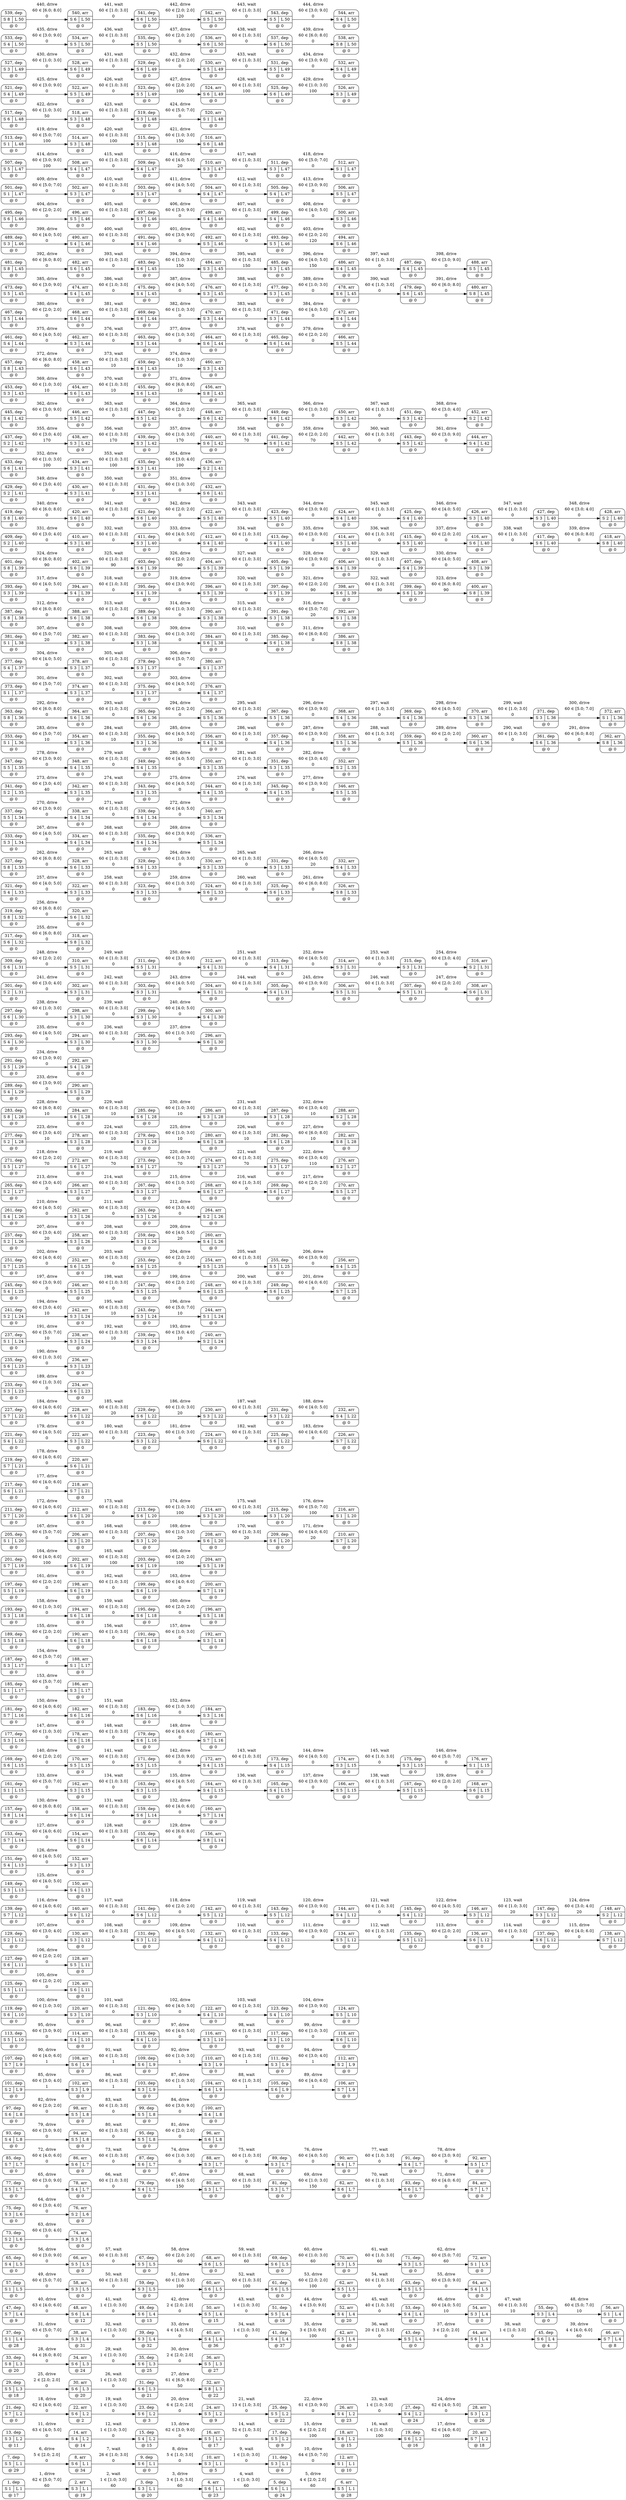 digraph PeriodicEventActivityNetwork {
rankdir="LR"
node [shape=record,style=rounded];
node [label="1, dep |{S 1 |L 1  }|   @ 17"] 1
node [label="2, arr |{S 3 |L 1  }|   @ 19"] 2
node [label="3, dep |{S 3 |L 1  }|   @ 20"] 3
node [label="4, arr |{S 6 |L 1  }|   @ 23"] 4
node [label="5, dep |{S 6 |L 1  }|   @ 24"] 5
node [label="6, arr |{S 5 |L 1  }|   @ 28"] 6
node [label="7, dep |{S 5 |L 1  }|   @ 29"] 7
node [label="8, arr |{S 6 |L 1  }|   @ 34"] 8
node [label="9, dep |{S 6 |L 1  }|   @ 0"] 9
node [label="10, arr |{S 3 |L 1  }|   @ 5"] 10
node [label="11, dep |{S 3 |L 1  }|   @ 6"] 11
node [label="12, arr |{S 1 |L 1  }|   @ 10"] 12
node [label="13, dep |{S 3 |L 2  }|   @ 11"] 13
node [label="14, arr |{S 4 |L 2  }|   @ 14"] 14
node [label="15, dep |{S 4 |L 2  }|   @ 15"] 15
node [label="16, arr |{S 5 |L 2  }|   @ 17"] 16
node [label="17, dep |{S 5 |L 2  }|   @ 9"] 17
node [label="18, arr |{S 6 |L 2  }|   @ 15"] 18
node [label="19, dep |{S 6 |L 2  }|   @ 16"] 19
node [label="20, arr |{S 7 |L 2  }|   @ 18"] 20
node [label="21, dep |{S 7 |L 2  }|   @ 0"] 21
node [label="22, arr |{S 6 |L 2  }|   @ 2"] 22
node [label="23, dep |{S 6 |L 2  }|   @ 3"] 23
node [label="24, arr |{S 5 |L 2  }|   @ 9"] 24
node [label="25, dep |{S 5 |L 2  }|   @ 22"] 25
node [label="26, arr |{S 4 |L 2  }|   @ 23"] 26
node [label="27, dep |{S 4 |L 2  }|   @ 24"] 27
node [label="28, arr |{S 3 |L 2  }|   @ 26"] 28
node [label="29, dep |{S 5 |L 3  }|   @ 18"] 29
node [label="30, arr |{S 6 |L 3  }|   @ 20"] 30
node [label="31, dep |{S 6 |L 3  }|   @ 21"] 31
node [label="32, arr |{S 8 |L 3  }|   @ 22"] 32
node [label="33, dep |{S 8 |L 3  }|   @ 20"] 33
node [label="34, arr |{S 6 |L 3  }|   @ 24"] 34
node [label="35, dep |{S 6 |L 3  }|   @ 25"] 35
node [label="36, arr |{S 5 |L 3  }|   @ 27"] 36
node [label="37, dep |{S 1 |L 4  }|   @ 28"] 37
node [label="38, arr |{S 3 |L 4  }|   @ 31"] 38
node [label="39, dep |{S 3 |L 4  }|   @ 32"] 39
node [label="40, arr |{S 4 |L 4  }|   @ 36"] 40
node [label="41, dep |{S 4 |L 4  }|   @ 37"] 41
node [label="42, arr |{S 5 |L 4  }|   @ 40"] 42
node [label="43, dep |{S 5 |L 4  }|   @ 0"] 43
node [label="44, arr |{S 6 |L 4  }|   @ 3"] 44
node [label="45, dep |{S 6 |L 4  }|   @ 4"] 45
node [label="46, arr |{S 7 |L 4  }|   @ 8"] 46
node [label="47, dep |{S 7 |L 4  }|   @ 9"] 47
node [label="48, arr |{S 6 |L 4  }|   @ 12"] 48
node [label="49, dep |{S 6 |L 4  }|   @ 13"] 49
node [label="50, arr |{S 5 |L 4  }|   @ 15"] 50
node [label="51, dep |{S 5 |L 4  }|   @ 16"] 51
node [label="52, arr |{S 4 |L 4  }|   @ 20"] 52
node [label="53, dep |{S 4 |L 4  }|   @ 0"] 53
node [label="54, arr |{S 3 |L 4  }|   @ 0"] 54
node [label="55, dep |{S 3 |L 4  }|   @ 0"] 55
node [label="56, arr |{S 1 |L 4  }|   @ 0"] 56
node [label="57, dep |{S 1 |L 5  }|   @ 0"] 57
node [label="58, arr |{S 3 |L 5  }|   @ 0"] 58
node [label="59, dep |{S 3 |L 5  }|   @ 0"] 59
node [label="60, arr |{S 6 |L 5  }|   @ 0"] 60
node [label="61, dep |{S 6 |L 5  }|   @ 0"] 61
node [label="62, arr |{S 5 |L 5  }|   @ 0"] 62
node [label="63, dep |{S 5 |L 5  }|   @ 0"] 63
node [label="64, arr |{S 4 |L 5  }|   @ 0"] 64
node [label="65, dep |{S 4 |L 5  }|   @ 0"] 65
node [label="66, arr |{S 5 |L 5  }|   @ 0"] 66
node [label="67, dep |{S 5 |L 5  }|   @ 0"] 67
node [label="68, arr |{S 6 |L 5  }|   @ 0"] 68
node [label="69, dep |{S 6 |L 5  }|   @ 0"] 69
node [label="70, arr |{S 3 |L 5  }|   @ 0"] 70
node [label="71, dep |{S 3 |L 5  }|   @ 0"] 71
node [label="72, arr |{S 1 |L 5  }|   @ 0"] 72
node [label="73, dep |{S 2 |L 6  }|   @ 0"] 73
node [label="74, arr |{S 3 |L 6  }|   @ 0"] 74
node [label="75, dep |{S 3 |L 6  }|   @ 0"] 75
node [label="76, arr |{S 2 |L 6  }|   @ 0"] 76
node [label="77, dep |{S 5 |L 7  }|   @ 0"] 77
node [label="78, arr |{S 4 |L 7  }|   @ 0"] 78
node [label="79, dep |{S 4 |L 7  }|   @ 0"] 79
node [label="80, arr |{S 3 |L 7  }|   @ 0"] 80
node [label="81, dep |{S 3 |L 7  }|   @ 0"] 81
node [label="82, arr |{S 6 |L 7  }|   @ 0"] 82
node [label="83, dep |{S 6 |L 7  }|   @ 0"] 83
node [label="84, arr |{S 7 |L 7  }|   @ 0"] 84
node [label="85, dep |{S 7 |L 7  }|   @ 0"] 85
node [label="86, arr |{S 6 |L 7  }|   @ 0"] 86
node [label="87, dep |{S 6 |L 7  }|   @ 0"] 87
node [label="88, arr |{S 3 |L 7  }|   @ 0"] 88
node [label="89, dep |{S 3 |L 7  }|   @ 0"] 89
node [label="90, arr |{S 4 |L 7  }|   @ 0"] 90
node [label="91, dep |{S 4 |L 7  }|   @ 0"] 91
node [label="92, arr |{S 5 |L 7  }|   @ 0"] 92
node [label="93, dep |{S 4 |L 8  }|   @ 0"] 93
node [label="94, arr |{S 5 |L 8  }|   @ 0"] 94
node [label="95, dep |{S 5 |L 8  }|   @ 0"] 95
node [label="96, arr |{S 6 |L 8  }|   @ 0"] 96
node [label="97, dep |{S 6 |L 8  }|   @ 0"] 97
node [label="98, arr |{S 5 |L 8  }|   @ 0"] 98
node [label="99, dep |{S 5 |L 8  }|   @ 0"] 99
node [label="100, arr |{S 4 |L 8  }|   @ 0"] 100
node [label="101, dep |{S 2 |L 9  }|   @ 0"] 101
node [label="102, arr |{S 3 |L 9  }|   @ 0"] 102
node [label="103, dep |{S 3 |L 9  }|   @ 0"] 103
node [label="104, arr |{S 6 |L 9  }|   @ 0"] 104
node [label="105, dep |{S 6 |L 9  }|   @ 0"] 105
node [label="106, arr |{S 7 |L 9  }|   @ 0"] 106
node [label="107, dep |{S 7 |L 9  }|   @ 0"] 107
node [label="108, arr |{S 6 |L 9  }|   @ 0"] 108
node [label="109, dep |{S 6 |L 9  }|   @ 0"] 109
node [label="110, arr |{S 3 |L 9  }|   @ 0"] 110
node [label="111, dep |{S 3 |L 9  }|   @ 0"] 111
node [label="112, arr |{S 2 |L 9  }|   @ 0"] 112
node [label="113, dep |{S 5 |L 10  }|   @ 0"] 113
node [label="114, arr |{S 4 |L 10  }|   @ 0"] 114
node [label="115, dep |{S 4 |L 10  }|   @ 0"] 115
node [label="116, arr |{S 3 |L 10  }|   @ 0"] 116
node [label="117, dep |{S 3 |L 10  }|   @ 0"] 117
node [label="118, arr |{S 6 |L 10  }|   @ 0"] 118
node [label="119, dep |{S 6 |L 10  }|   @ 0"] 119
node [label="120, arr |{S 3 |L 10  }|   @ 0"] 120
node [label="121, dep |{S 3 |L 10  }|   @ 0"] 121
node [label="122, arr |{S 4 |L 10  }|   @ 0"] 122
node [label="123, dep |{S 4 |L 10  }|   @ 0"] 123
node [label="124, arr |{S 5 |L 10  }|   @ 0"] 124
node [label="125, dep |{S 5 |L 11  }|   @ 0"] 125
node [label="126, arr |{S 6 |L 11  }|   @ 0"] 126
node [label="127, dep |{S 6 |L 11  }|   @ 0"] 127
node [label="128, arr |{S 5 |L 11  }|   @ 0"] 128
node [label="129, dep |{S 2 |L 12  }|   @ 0"] 129
node [label="130, arr |{S 3 |L 12  }|   @ 0"] 130
node [label="131, dep |{S 3 |L 12  }|   @ 0"] 131
node [label="132, arr |{S 4 |L 12  }|   @ 0"] 132
node [label="133, dep |{S 4 |L 12  }|   @ 0"] 133
node [label="134, arr |{S 5 |L 12  }|   @ 0"] 134
node [label="135, dep |{S 5 |L 12  }|   @ 0"] 135
node [label="136, arr |{S 6 |L 12  }|   @ 0"] 136
node [label="137, dep |{S 6 |L 12  }|   @ 0"] 137
node [label="138, arr |{S 7 |L 12  }|   @ 0"] 138
node [label="139, dep |{S 7 |L 12  }|   @ 0"] 139
node [label="140, arr |{S 6 |L 12  }|   @ 0"] 140
node [label="141, dep |{S 6 |L 12  }|   @ 0"] 141
node [label="142, arr |{S 5 |L 12  }|   @ 0"] 142
node [label="143, dep |{S 5 |L 12  }|   @ 0"] 143
node [label="144, arr |{S 4 |L 12  }|   @ 0"] 144
node [label="145, dep |{S 4 |L 12  }|   @ 0"] 145
node [label="146, arr |{S 3 |L 12  }|   @ 0"] 146
node [label="147, dep |{S 3 |L 12  }|   @ 0"] 147
node [label="148, arr |{S 2 |L 12  }|   @ 0"] 148
node [label="149, dep |{S 3 |L 13  }|   @ 0"] 149
node [label="150, arr |{S 4 |L 13  }|   @ 0"] 150
node [label="151, dep |{S 4 |L 13  }|   @ 0"] 151
node [label="152, arr |{S 3 |L 13  }|   @ 0"] 152
node [label="153, dep |{S 7 |L 14  }|   @ 0"] 153
node [label="154, arr |{S 6 |L 14  }|   @ 0"] 154
node [label="155, dep |{S 6 |L 14  }|   @ 0"] 155
node [label="156, arr |{S 8 |L 14  }|   @ 0"] 156
node [label="157, dep |{S 8 |L 14  }|   @ 0"] 157
node [label="158, arr |{S 6 |L 14  }|   @ 0"] 158
node [label="159, dep |{S 6 |L 14  }|   @ 0"] 159
node [label="160, arr |{S 7 |L 14  }|   @ 0"] 160
node [label="161, dep |{S 1 |L 15  }|   @ 0"] 161
node [label="162, arr |{S 3 |L 15  }|   @ 0"] 162
node [label="163, dep |{S 3 |L 15  }|   @ 0"] 163
node [label="164, arr |{S 4 |L 15  }|   @ 0"] 164
node [label="165, dep |{S 4 |L 15  }|   @ 0"] 165
node [label="166, arr |{S 5 |L 15  }|   @ 0"] 166
node [label="167, dep |{S 5 |L 15  }|   @ 0"] 167
node [label="168, arr |{S 6 |L 15  }|   @ 0"] 168
node [label="169, dep |{S 6 |L 15  }|   @ 0"] 169
node [label="170, arr |{S 5 |L 15  }|   @ 0"] 170
node [label="171, dep |{S 5 |L 15  }|   @ 0"] 171
node [label="172, arr |{S 4 |L 15  }|   @ 0"] 172
node [label="173, dep |{S 4 |L 15  }|   @ 0"] 173
node [label="174, arr |{S 3 |L 15  }|   @ 0"] 174
node [label="175, dep |{S 3 |L 15  }|   @ 0"] 175
node [label="176, arr |{S 1 |L 15  }|   @ 0"] 176
node [label="177, dep |{S 3 |L 16  }|   @ 0"] 177
node [label="178, arr |{S 6 |L 16  }|   @ 0"] 178
node [label="179, dep |{S 6 |L 16  }|   @ 0"] 179
node [label="180, arr |{S 7 |L 16  }|   @ 0"] 180
node [label="181, dep |{S 7 |L 16  }|   @ 0"] 181
node [label="182, arr |{S 6 |L 16  }|   @ 0"] 182
node [label="183, dep |{S 6 |L 16  }|   @ 0"] 183
node [label="184, arr |{S 3 |L 16  }|   @ 0"] 184
node [label="185, dep |{S 1 |L 17  }|   @ 0"] 185
node [label="186, arr |{S 3 |L 17  }|   @ 0"] 186
node [label="187, dep |{S 3 |L 17  }|   @ 0"] 187
node [label="188, arr |{S 1 |L 17  }|   @ 0"] 188
node [label="189, dep |{S 5 |L 18  }|   @ 0"] 189
node [label="190, arr |{S 6 |L 18  }|   @ 0"] 190
node [label="191, dep |{S 6 |L 18  }|   @ 0"] 191
node [label="192, arr |{S 3 |L 18  }|   @ 0"] 192
node [label="193, dep |{S 3 |L 18  }|   @ 0"] 193
node [label="194, arr |{S 6 |L 18  }|   @ 0"] 194
node [label="195, dep |{S 6 |L 18  }|   @ 0"] 195
node [label="196, arr |{S 5 |L 18  }|   @ 0"] 196
node [label="197, dep |{S 5 |L 19  }|   @ 0"] 197
node [label="198, arr |{S 6 |L 19  }|   @ 0"] 198
node [label="199, dep |{S 6 |L 19  }|   @ 0"] 199
node [label="200, arr |{S 7 |L 19  }|   @ 0"] 200
node [label="201, dep |{S 7 |L 19  }|   @ 0"] 201
node [label="202, arr |{S 6 |L 19  }|   @ 0"] 202
node [label="203, dep |{S 6 |L 19  }|   @ 0"] 203
node [label="204, arr |{S 5 |L 19  }|   @ 0"] 204
node [label="205, dep |{S 1 |L 20  }|   @ 0"] 205
node [label="206, arr |{S 3 |L 20  }|   @ 0"] 206
node [label="207, dep |{S 3 |L 20  }|   @ 0"] 207
node [label="208, arr |{S 6 |L 20  }|   @ 0"] 208
node [label="209, dep |{S 6 |L 20  }|   @ 0"] 209
node [label="210, arr |{S 7 |L 20  }|   @ 0"] 210
node [label="211, dep |{S 7 |L 20  }|   @ 0"] 211
node [label="212, arr |{S 6 |L 20  }|   @ 0"] 212
node [label="213, dep |{S 6 |L 20  }|   @ 0"] 213
node [label="214, arr |{S 3 |L 20  }|   @ 0"] 214
node [label="215, dep |{S 3 |L 20  }|   @ 0"] 215
node [label="216, arr |{S 1 |L 20  }|   @ 0"] 216
node [label="217, dep |{S 6 |L 21  }|   @ 0"] 217
node [label="218, arr |{S 7 |L 21  }|   @ 0"] 218
node [label="219, dep |{S 7 |L 21  }|   @ 0"] 219
node [label="220, arr |{S 6 |L 21  }|   @ 0"] 220
node [label="221, dep |{S 4 |L 22  }|   @ 0"] 221
node [label="222, arr |{S 3 |L 22  }|   @ 0"] 222
node [label="223, dep |{S 3 |L 22  }|   @ 0"] 223
node [label="224, arr |{S 6 |L 22  }|   @ 0"] 224
node [label="225, dep |{S 6 |L 22  }|   @ 0"] 225
node [label="226, arr |{S 7 |L 22  }|   @ 0"] 226
node [label="227, dep |{S 7 |L 22  }|   @ 0"] 227
node [label="228, arr |{S 6 |L 22  }|   @ 0"] 228
node [label="229, dep |{S 6 |L 22  }|   @ 0"] 229
node [label="230, arr |{S 3 |L 22  }|   @ 0"] 230
node [label="231, dep |{S 3 |L 22  }|   @ 0"] 231
node [label="232, arr |{S 4 |L 22  }|   @ 0"] 232
node [label="233, dep |{S 3 |L 23  }|   @ 0"] 233
node [label="234, arr |{S 6 |L 23  }|   @ 0"] 234
node [label="235, dep |{S 6 |L 23  }|   @ 0"] 235
node [label="236, arr |{S 3 |L 23  }|   @ 0"] 236
node [label="237, dep |{S 1 |L 24  }|   @ 0"] 237
node [label="238, arr |{S 3 |L 24  }|   @ 0"] 238
node [label="239, dep |{S 3 |L 24  }|   @ 0"] 239
node [label="240, arr |{S 2 |L 24  }|   @ 0"] 240
node [label="241, dep |{S 2 |L 24  }|   @ 0"] 241
node [label="242, arr |{S 3 |L 24  }|   @ 0"] 242
node [label="243, dep |{S 3 |L 24  }|   @ 0"] 243
node [label="244, arr |{S 1 |L 24  }|   @ 0"] 244
node [label="245, dep |{S 4 |L 25  }|   @ 0"] 245
node [label="246, arr |{S 5 |L 25  }|   @ 0"] 246
node [label="247, dep |{S 5 |L 25  }|   @ 0"] 247
node [label="248, arr |{S 6 |L 25  }|   @ 0"] 248
node [label="249, dep |{S 6 |L 25  }|   @ 0"] 249
node [label="250, arr |{S 7 |L 25  }|   @ 0"] 250
node [label="251, dep |{S 7 |L 25  }|   @ 0"] 251
node [label="252, arr |{S 6 |L 25  }|   @ 0"] 252
node [label="253, dep |{S 6 |L 25  }|   @ 0"] 253
node [label="254, arr |{S 5 |L 25  }|   @ 0"] 254
node [label="255, dep |{S 5 |L 25  }|   @ 0"] 255
node [label="256, arr |{S 4 |L 25  }|   @ 0"] 256
node [label="257, dep |{S 2 |L 26  }|   @ 0"] 257
node [label="258, arr |{S 3 |L 26  }|   @ 0"] 258
node [label="259, dep |{S 3 |L 26  }|   @ 0"] 259
node [label="260, arr |{S 4 |L 26  }|   @ 0"] 260
node [label="261, dep |{S 4 |L 26  }|   @ 0"] 261
node [label="262, arr |{S 3 |L 26  }|   @ 0"] 262
node [label="263, dep |{S 3 |L 26  }|   @ 0"] 263
node [label="264, arr |{S 2 |L 26  }|   @ 0"] 264
node [label="265, dep |{S 2 |L 27  }|   @ 0"] 265
node [label="266, arr |{S 3 |L 27  }|   @ 0"] 266
node [label="267, dep |{S 3 |L 27  }|   @ 0"] 267
node [label="268, arr |{S 6 |L 27  }|   @ 0"] 268
node [label="269, dep |{S 6 |L 27  }|   @ 0"] 269
node [label="270, arr |{S 5 |L 27  }|   @ 0"] 270
node [label="271, dep |{S 5 |L 27  }|   @ 0"] 271
node [label="272, arr |{S 6 |L 27  }|   @ 0"] 272
node [label="273, dep |{S 6 |L 27  }|   @ 0"] 273
node [label="274, arr |{S 3 |L 27  }|   @ 0"] 274
node [label="275, dep |{S 3 |L 27  }|   @ 0"] 275
node [label="276, arr |{S 2 |L 27  }|   @ 0"] 276
node [label="277, dep |{S 2 |L 28  }|   @ 0"] 277
node [label="278, arr |{S 3 |L 28  }|   @ 0"] 278
node [label="279, dep |{S 3 |L 28  }|   @ 0"] 279
node [label="280, arr |{S 6 |L 28  }|   @ 0"] 280
node [label="281, dep |{S 6 |L 28  }|   @ 0"] 281
node [label="282, arr |{S 8 |L 28  }|   @ 0"] 282
node [label="283, dep |{S 8 |L 28  }|   @ 0"] 283
node [label="284, arr |{S 6 |L 28  }|   @ 0"] 284
node [label="285, dep |{S 6 |L 28  }|   @ 0"] 285
node [label="286, arr |{S 3 |L 28  }|   @ 0"] 286
node [label="287, dep |{S 3 |L 28  }|   @ 0"] 287
node [label="288, arr |{S 2 |L 28  }|   @ 0"] 288
node [label="289, dep |{S 4 |L 29  }|   @ 0"] 289
node [label="290, arr |{S 5 |L 29  }|   @ 0"] 290
node [label="291, dep |{S 5 |L 29  }|   @ 0"] 291
node [label="292, arr |{S 4 |L 29  }|   @ 0"] 292
node [label="293, dep |{S 4 |L 30  }|   @ 0"] 293
node [label="294, arr |{S 3 |L 30  }|   @ 0"] 294
node [label="295, dep |{S 3 |L 30  }|   @ 0"] 295
node [label="296, arr |{S 6 |L 30  }|   @ 0"] 296
node [label="297, dep |{S 6 |L 30  }|   @ 0"] 297
node [label="298, arr |{S 3 |L 30  }|   @ 0"] 298
node [label="299, dep |{S 3 |L 30  }|   @ 0"] 299
node [label="300, arr |{S 4 |L 30  }|   @ 0"] 300
node [label="301, dep |{S 2 |L 31  }|   @ 0"] 301
node [label="302, arr |{S 3 |L 31  }|   @ 0"] 302
node [label="303, dep |{S 3 |L 31  }|   @ 0"] 303
node [label="304, arr |{S 4 |L 31  }|   @ 0"] 304
node [label="305, dep |{S 4 |L 31  }|   @ 0"] 305
node [label="306, arr |{S 5 |L 31  }|   @ 0"] 306
node [label="307, dep |{S 5 |L 31  }|   @ 0"] 307
node [label="308, arr |{S 6 |L 31  }|   @ 0"] 308
node [label="309, dep |{S 6 |L 31  }|   @ 0"] 309
node [label="310, arr |{S 5 |L 31  }|   @ 0"] 310
node [label="311, dep |{S 5 |L 31  }|   @ 0"] 311
node [label="312, arr |{S 4 |L 31  }|   @ 0"] 312
node [label="313, dep |{S 4 |L 31  }|   @ 0"] 313
node [label="314, arr |{S 3 |L 31  }|   @ 0"] 314
node [label="315, dep |{S 3 |L 31  }|   @ 0"] 315
node [label="316, arr |{S 2 |L 31  }|   @ 0"] 316
node [label="317, dep |{S 6 |L 32  }|   @ 0"] 317
node [label="318, arr |{S 8 |L 32  }|   @ 0"] 318
node [label="319, dep |{S 8 |L 32  }|   @ 0"] 319
node [label="320, arr |{S 6 |L 32  }|   @ 0"] 320
node [label="321, dep |{S 4 |L 33  }|   @ 0"] 321
node [label="322, arr |{S 3 |L 33  }|   @ 0"] 322
node [label="323, dep |{S 3 |L 33  }|   @ 0"] 323
node [label="324, arr |{S 6 |L 33  }|   @ 0"] 324
node [label="325, dep |{S 6 |L 33  }|   @ 0"] 325
node [label="326, arr |{S 8 |L 33  }|   @ 0"] 326
node [label="327, dep |{S 8 |L 33  }|   @ 0"] 327
node [label="328, arr |{S 6 |L 33  }|   @ 0"] 328
node [label="329, dep |{S 6 |L 33  }|   @ 0"] 329
node [label="330, arr |{S 3 |L 33  }|   @ 0"] 330
node [label="331, dep |{S 3 |L 33  }|   @ 0"] 331
node [label="332, arr |{S 4 |L 33  }|   @ 0"] 332
node [label="333, dep |{S 3 |L 34  }|   @ 0"] 333
node [label="334, arr |{S 4 |L 34  }|   @ 0"] 334
node [label="335, dep |{S 4 |L 34  }|   @ 0"] 335
node [label="336, arr |{S 5 |L 34  }|   @ 0"] 336
node [label="337, dep |{S 5 |L 34  }|   @ 0"] 337
node [label="338, arr |{S 4 |L 34  }|   @ 0"] 338
node [label="339, dep |{S 4 |L 34  }|   @ 0"] 339
node [label="340, arr |{S 3 |L 34  }|   @ 0"] 340
node [label="341, dep |{S 2 |L 35  }|   @ 0"] 341
node [label="342, arr |{S 3 |L 35  }|   @ 0"] 342
node [label="343, dep |{S 3 |L 35  }|   @ 0"] 343
node [label="344, arr |{S 4 |L 35  }|   @ 0"] 344
node [label="345, dep |{S 4 |L 35  }|   @ 0"] 345
node [label="346, arr |{S 5 |L 35  }|   @ 0"] 346
node [label="347, dep |{S 5 |L 35  }|   @ 0"] 347
node [label="348, arr |{S 4 |L 35  }|   @ 0"] 348
node [label="349, dep |{S 4 |L 35  }|   @ 0"] 349
node [label="350, arr |{S 3 |L 35  }|   @ 0"] 350
node [label="351, dep |{S 3 |L 35  }|   @ 0"] 351
node [label="352, arr |{S 2 |L 35  }|   @ 0"] 352
node [label="353, dep |{S 1 |L 36  }|   @ 0"] 353
node [label="354, arr |{S 3 |L 36  }|   @ 0"] 354
node [label="355, dep |{S 3 |L 36  }|   @ 0"] 355
node [label="356, arr |{S 4 |L 36  }|   @ 0"] 356
node [label="357, dep |{S 4 |L 36  }|   @ 0"] 357
node [label="358, arr |{S 5 |L 36  }|   @ 0"] 358
node [label="359, dep |{S 5 |L 36  }|   @ 0"] 359
node [label="360, arr |{S 6 |L 36  }|   @ 0"] 360
node [label="361, dep |{S 6 |L 36  }|   @ 0"] 361
node [label="362, arr |{S 8 |L 36  }|   @ 0"] 362
node [label="363, dep |{S 8 |L 36  }|   @ 0"] 363
node [label="364, arr |{S 6 |L 36  }|   @ 0"] 364
node [label="365, dep |{S 6 |L 36  }|   @ 0"] 365
node [label="366, arr |{S 5 |L 36  }|   @ 0"] 366
node [label="367, dep |{S 5 |L 36  }|   @ 0"] 367
node [label="368, arr |{S 4 |L 36  }|   @ 0"] 368
node [label="369, dep |{S 4 |L 36  }|   @ 0"] 369
node [label="370, arr |{S 3 |L 36  }|   @ 0"] 370
node [label="371, dep |{S 3 |L 36  }|   @ 0"] 371
node [label="372, arr |{S 1 |L 36  }|   @ 0"] 372
node [label="373, dep |{S 1 |L 37  }|   @ 0"] 373
node [label="374, arr |{S 3 |L 37  }|   @ 0"] 374
node [label="375, dep |{S 3 |L 37  }|   @ 0"] 375
node [label="376, arr |{S 4 |L 37  }|   @ 0"] 376
node [label="377, dep |{S 4 |L 37  }|   @ 0"] 377
node [label="378, arr |{S 3 |L 37  }|   @ 0"] 378
node [label="379, dep |{S 3 |L 37  }|   @ 0"] 379
node [label="380, arr |{S 1 |L 37  }|   @ 0"] 380
node [label="381, dep |{S 1 |L 38  }|   @ 0"] 381
node [label="382, arr |{S 3 |L 38  }|   @ 0"] 382
node [label="383, dep |{S 3 |L 38  }|   @ 0"] 383
node [label="384, arr |{S 6 |L 38  }|   @ 0"] 384
node [label="385, dep |{S 6 |L 38  }|   @ 0"] 385
node [label="386, arr |{S 8 |L 38  }|   @ 0"] 386
node [label="387, dep |{S 8 |L 38  }|   @ 0"] 387
node [label="388, arr |{S 6 |L 38  }|   @ 0"] 388
node [label="389, dep |{S 6 |L 38  }|   @ 0"] 389
node [label="390, arr |{S 3 |L 38  }|   @ 0"] 390
node [label="391, dep |{S 3 |L 38  }|   @ 0"] 391
node [label="392, arr |{S 1 |L 38  }|   @ 0"] 392
node [label="393, dep |{S 3 |L 39  }|   @ 0"] 393
node [label="394, arr |{S 4 |L 39  }|   @ 0"] 394
node [label="395, dep |{S 4 |L 39  }|   @ 0"] 395
node [label="396, arr |{S 5 |L 39  }|   @ 0"] 396
node [label="397, dep |{S 5 |L 39  }|   @ 0"] 397
node [label="398, arr |{S 6 |L 39  }|   @ 0"] 398
node [label="399, dep |{S 6 |L 39  }|   @ 0"] 399
node [label="400, arr |{S 8 |L 39  }|   @ 0"] 400
node [label="401, dep |{S 8 |L 39  }|   @ 0"] 401
node [label="402, arr |{S 6 |L 39  }|   @ 0"] 402
node [label="403, dep |{S 6 |L 39  }|   @ 0"] 403
node [label="404, arr |{S 5 |L 39  }|   @ 0"] 404
node [label="405, dep |{S 5 |L 39  }|   @ 0"] 405
node [label="406, arr |{S 4 |L 39  }|   @ 0"] 406
node [label="407, dep |{S 4 |L 39  }|   @ 0"] 407
node [label="408, arr |{S 3 |L 39  }|   @ 0"] 408
node [label="409, dep |{S 2 |L 40  }|   @ 0"] 409
node [label="410, arr |{S 3 |L 40  }|   @ 0"] 410
node [label="411, dep |{S 3 |L 40  }|   @ 0"] 411
node [label="412, arr |{S 4 |L 40  }|   @ 0"] 412
node [label="413, dep |{S 4 |L 40  }|   @ 0"] 413
node [label="414, arr |{S 5 |L 40  }|   @ 0"] 414
node [label="415, dep |{S 5 |L 40  }|   @ 0"] 415
node [label="416, arr |{S 6 |L 40  }|   @ 0"] 416
node [label="417, dep |{S 6 |L 40  }|   @ 0"] 417
node [label="418, arr |{S 8 |L 40  }|   @ 0"] 418
node [label="419, dep |{S 8 |L 40  }|   @ 0"] 419
node [label="420, arr |{S 6 |L 40  }|   @ 0"] 420
node [label="421, dep |{S 6 |L 40  }|   @ 0"] 421
node [label="422, arr |{S 5 |L 40  }|   @ 0"] 422
node [label="423, dep |{S 5 |L 40  }|   @ 0"] 423
node [label="424, arr |{S 4 |L 40  }|   @ 0"] 424
node [label="425, dep |{S 4 |L 40  }|   @ 0"] 425
node [label="426, arr |{S 3 |L 40  }|   @ 0"] 426
node [label="427, dep |{S 3 |L 40  }|   @ 0"] 427
node [label="428, arr |{S 2 |L 40  }|   @ 0"] 428
node [label="429, dep |{S 2 |L 41  }|   @ 0"] 429
node [label="430, arr |{S 3 |L 41  }|   @ 0"] 430
node [label="431, dep |{S 3 |L 41  }|   @ 0"] 431
node [label="432, arr |{S 6 |L 41  }|   @ 0"] 432
node [label="433, dep |{S 6 |L 41  }|   @ 0"] 433
node [label="434, arr |{S 3 |L 41  }|   @ 0"] 434
node [label="435, dep |{S 3 |L 41  }|   @ 0"] 435
node [label="436, arr |{S 2 |L 41  }|   @ 0"] 436
node [label="437, dep |{S 2 |L 42  }|   @ 0"] 437
node [label="438, arr |{S 3 |L 42  }|   @ 0"] 438
node [label="439, dep |{S 3 |L 42  }|   @ 0"] 439
node [label="440, arr |{S 6 |L 42  }|   @ 0"] 440
node [label="441, dep |{S 6 |L 42  }|   @ 0"] 441
node [label="442, arr |{S 5 |L 42  }|   @ 0"] 442
node [label="443, dep |{S 5 |L 42  }|   @ 0"] 443
node [label="444, arr |{S 4 |L 42  }|   @ 0"] 444
node [label="445, dep |{S 4 |L 42  }|   @ 0"] 445
node [label="446, arr |{S 5 |L 42  }|   @ 0"] 446
node [label="447, dep |{S 5 |L 42  }|   @ 0"] 447
node [label="448, arr |{S 6 |L 42  }|   @ 0"] 448
node [label="449, dep |{S 6 |L 42  }|   @ 0"] 449
node [label="450, arr |{S 3 |L 42  }|   @ 0"] 450
node [label="451, dep |{S 3 |L 42  }|   @ 0"] 451
node [label="452, arr |{S 2 |L 42  }|   @ 0"] 452
node [label="453, dep |{S 3 |L 43  }|   @ 0"] 453
node [label="454, arr |{S 6 |L 43  }|   @ 0"] 454
node [label="455, dep |{S 6 |L 43  }|   @ 0"] 455
node [label="456, arr |{S 8 |L 43  }|   @ 0"] 456
node [label="457, dep |{S 8 |L 43  }|   @ 0"] 457
node [label="458, arr |{S 6 |L 43  }|   @ 0"] 458
node [label="459, dep |{S 6 |L 43  }|   @ 0"] 459
node [label="460, arr |{S 3 |L 43  }|   @ 0"] 460
node [label="461, dep |{S 4 |L 44  }|   @ 0"] 461
node [label="462, arr |{S 3 |L 44  }|   @ 0"] 462
node [label="463, dep |{S 3 |L 44  }|   @ 0"] 463
node [label="464, arr |{S 6 |L 44  }|   @ 0"] 464
node [label="465, dep |{S 6 |L 44  }|   @ 0"] 465
node [label="466, arr |{S 5 |L 44  }|   @ 0"] 466
node [label="467, dep |{S 5 |L 44  }|   @ 0"] 467
node [label="468, arr |{S 6 |L 44  }|   @ 0"] 468
node [label="469, dep |{S 6 |L 44  }|   @ 0"] 469
node [label="470, arr |{S 3 |L 44  }|   @ 0"] 470
node [label="471, dep |{S 3 |L 44  }|   @ 0"] 471
node [label="472, arr |{S 4 |L 44  }|   @ 0"] 472
node [label="473, dep |{S 5 |L 45  }|   @ 0"] 473
node [label="474, arr |{S 4 |L 45  }|   @ 0"] 474
node [label="475, dep |{S 4 |L 45  }|   @ 0"] 475
node [label="476, arr |{S 3 |L 45  }|   @ 0"] 476
node [label="477, dep |{S 3 |L 45  }|   @ 0"] 477
node [label="478, arr |{S 6 |L 45  }|   @ 0"] 478
node [label="479, dep |{S 6 |L 45  }|   @ 0"] 479
node [label="480, arr |{S 8 |L 45  }|   @ 0"] 480
node [label="481, dep |{S 8 |L 45  }|   @ 0"] 481
node [label="482, arr |{S 6 |L 45  }|   @ 0"] 482
node [label="483, dep |{S 6 |L 45  }|   @ 0"] 483
node [label="484, arr |{S 3 |L 45  }|   @ 0"] 484
node [label="485, dep |{S 3 |L 45  }|   @ 0"] 485
node [label="486, arr |{S 4 |L 45  }|   @ 0"] 486
node [label="487, dep |{S 4 |L 45  }|   @ 0"] 487
node [label="488, arr |{S 5 |L 45  }|   @ 0"] 488
node [label="489, dep |{S 3 |L 46  }|   @ 0"] 489
node [label="490, arr |{S 4 |L 46  }|   @ 0"] 490
node [label="491, dep |{S 4 |L 46  }|   @ 0"] 491
node [label="492, arr |{S 5 |L 46  }|   @ 0"] 492
node [label="493, dep |{S 5 |L 46  }|   @ 0"] 493
node [label="494, arr |{S 6 |L 46  }|   @ 0"] 494
node [label="495, dep |{S 6 |L 46  }|   @ 0"] 495
node [label="496, arr |{S 5 |L 46  }|   @ 0"] 496
node [label="497, dep |{S 5 |L 46  }|   @ 0"] 497
node [label="498, arr |{S 4 |L 46  }|   @ 0"] 498
node [label="499, dep |{S 4 |L 46  }|   @ 0"] 499
node [label="500, arr |{S 3 |L 46  }|   @ 0"] 500
node [label="501, dep |{S 1 |L 47  }|   @ 0"] 501
node [label="502, arr |{S 3 |L 47  }|   @ 0"] 502
node [label="503, dep |{S 3 |L 47  }|   @ 0"] 503
node [label="504, arr |{S 4 |L 47  }|   @ 0"] 504
node [label="505, dep |{S 4 |L 47  }|   @ 0"] 505
node [label="506, arr |{S 5 |L 47  }|   @ 0"] 506
node [label="507, dep |{S 5 |L 47  }|   @ 0"] 507
node [label="508, arr |{S 4 |L 47  }|   @ 0"] 508
node [label="509, dep |{S 4 |L 47  }|   @ 0"] 509
node [label="510, arr |{S 3 |L 47  }|   @ 0"] 510
node [label="511, dep |{S 3 |L 47  }|   @ 0"] 511
node [label="512, arr |{S 1 |L 47  }|   @ 0"] 512
node [label="513, dep |{S 1 |L 48  }|   @ 0"] 513
node [label="514, arr |{S 3 |L 48  }|   @ 0"] 514
node [label="515, dep |{S 3 |L 48  }|   @ 0"] 515
node [label="516, arr |{S 6 |L 48  }|   @ 0"] 516
node [label="517, dep |{S 6 |L 48  }|   @ 0"] 517
node [label="518, arr |{S 3 |L 48  }|   @ 0"] 518
node [label="519, dep |{S 3 |L 48  }|   @ 0"] 519
node [label="520, arr |{S 1 |L 48  }|   @ 0"] 520
node [label="521, dep |{S 4 |L 49  }|   @ 0"] 521
node [label="522, arr |{S 5 |L 49  }|   @ 0"] 522
node [label="523, dep |{S 5 |L 49  }|   @ 0"] 523
node [label="524, arr |{S 6 |L 49  }|   @ 0"] 524
node [label="525, dep |{S 6 |L 49  }|   @ 0"] 525
node [label="526, arr |{S 3 |L 49  }|   @ 0"] 526
node [label="527, dep |{S 3 |L 49  }|   @ 0"] 527
node [label="528, arr |{S 6 |L 49  }|   @ 0"] 528
node [label="529, dep |{S 6 |L 49  }|   @ 0"] 529
node [label="530, arr |{S 5 |L 49  }|   @ 0"] 530
node [label="531, dep |{S 5 |L 49  }|   @ 0"] 531
node [label="532, arr |{S 4 |L 49  }|   @ 0"] 532
node [label="533, dep |{S 4 |L 50  }|   @ 0"] 533
node [label="534, arr |{S 5 |L 50  }|   @ 0"] 534
node [label="535, dep |{S 5 |L 50  }|   @ 0"] 535
node [label="536, arr |{S 6 |L 50  }|   @ 0"] 536
node [label="537, dep |{S 6 |L 50  }|   @ 0"] 537
node [label="538, arr |{S 8 |L 50  }|   @ 0"] 538
node [label="539, dep |{S 8 |L 50  }|   @ 0"] 539
node [label="540, arr |{S 6 |L 50  }|   @ 0"] 540
node [label="541, dep |{S 6 |L 50  }|   @ 0"] 541
node [label="542, arr |{S 5 |L 50  }|   @ 0"] 542
node [label="543, dep |{S 5 |L 50  }|   @ 0"] 543
node [label="544, arr |{S 4 |L 50  }|   @ 0"] 544
1 -> 2 [label=<<table border="0"><tr><td>1, drive</td></tr><tr><td>62 &isin; [5.0; 7.0]</td></tr><tr><td>60</td></tr></table>>]
2 -> 3 [label=<<table border="0"><tr><td>2, wait</td></tr><tr><td>1 &isin; [1.0; 3.0]</td></tr><tr><td>60</td></tr></table>>]
3 -> 4 [label=<<table border="0"><tr><td>3, drive</td></tr><tr><td>3 &isin; [1.0; 3.0]</td></tr><tr><td>60</td></tr></table>>]
4 -> 5 [label=<<table border="0"><tr><td>4, wait</td></tr><tr><td>1 &isin; [1.0; 3.0]</td></tr><tr><td>60</td></tr></table>>]
5 -> 6 [label=<<table border="0"><tr><td>5, drive</td></tr><tr><td>4 &isin; [2.0; 2.0]</td></tr><tr><td>60</td></tr></table>>]
7 -> 8 [label=<<table border="0"><tr><td>6, drive</td></tr><tr><td>5 &isin; [2.0; 2.0]</td></tr><tr><td>0</td></tr></table>>]
8 -> 9 [label=<<table border="0"><tr><td>7, wait</td></tr><tr><td>26 &isin; [1.0; 3.0]</td></tr><tr><td>0</td></tr></table>>]
9 -> 10 [label=<<table border="0"><tr><td>8, drive</td></tr><tr><td>5 &isin; [1.0; 3.0]</td></tr><tr><td>0</td></tr></table>>]
10 -> 11 [label=<<table border="0"><tr><td>9, wait</td></tr><tr><td>1 &isin; [1.0; 3.0]</td></tr><tr><td>0</td></tr></table>>]
11 -> 12 [label=<<table border="0"><tr><td>10, drive</td></tr><tr><td>64 &isin; [5.0; 7.0]</td></tr><tr><td>0</td></tr></table>>]
13 -> 14 [label=<<table border="0"><tr><td>11, drive</td></tr><tr><td>63 &isin; [4.0; 5.0]</td></tr><tr><td>0</td></tr></table>>]
14 -> 15 [label=<<table border="0"><tr><td>12, wait</td></tr><tr><td>1 &isin; [1.0; 3.0]</td></tr><tr><td>0</td></tr></table>>]
15 -> 16 [label=<<table border="0"><tr><td>13, drive</td></tr><tr><td>62 &isin; [3.0; 9.0]</td></tr><tr><td>0</td></tr></table>>]
16 -> 17 [label=<<table border="0"><tr><td>14, wait</td></tr><tr><td>52 &isin; [1.0; 3.0]</td></tr><tr><td>0</td></tr></table>>]
17 -> 18 [label=<<table border="0"><tr><td>15, drive</td></tr><tr><td>6 &isin; [2.0; 2.0]</td></tr><tr><td>100</td></tr></table>>]
18 -> 19 [label=<<table border="0"><tr><td>16, wait</td></tr><tr><td>1 &isin; [1.0; 3.0]</td></tr><tr><td>100</td></tr></table>>]
19 -> 20 [label=<<table border="0"><tr><td>17, drive</td></tr><tr><td>62 &isin; [4.0; 6.0]</td></tr><tr><td>100</td></tr></table>>]
21 -> 22 [label=<<table border="0"><tr><td>18, drive</td></tr><tr><td>62 &isin; [4.0; 6.0]</td></tr><tr><td>0</td></tr></table>>]
22 -> 23 [label=<<table border="0"><tr><td>19, wait</td></tr><tr><td>1 &isin; [1.0; 3.0]</td></tr><tr><td>0</td></tr></table>>]
23 -> 24 [label=<<table border="0"><tr><td>20, drive</td></tr><tr><td>6 &isin; [2.0; 2.0]</td></tr><tr><td>0</td></tr></table>>]
24 -> 25 [label=<<table border="0"><tr><td>21, wait</td></tr><tr><td>13 &isin; [1.0; 3.0]</td></tr><tr><td>0</td></tr></table>>]
25 -> 26 [label=<<table border="0"><tr><td>22, drive</td></tr><tr><td>61 &isin; [3.0; 9.0]</td></tr><tr><td>0</td></tr></table>>]
26 -> 27 [label=<<table border="0"><tr><td>23, wait</td></tr><tr><td>1 &isin; [1.0; 3.0]</td></tr><tr><td>0</td></tr></table>>]
27 -> 28 [label=<<table border="0"><tr><td>24, drive</td></tr><tr><td>62 &isin; [4.0; 5.0]</td></tr><tr><td>0</td></tr></table>>]
29 -> 30 [label=<<table border="0"><tr><td>25, drive</td></tr><tr><td>2 &isin; [2.0; 2.0]</td></tr><tr><td>0</td></tr></table>>]
30 -> 31 [label=<<table border="0"><tr><td>26, wait</td></tr><tr><td>1 &isin; [1.0; 3.0]</td></tr><tr><td>0</td></tr></table>>]
31 -> 32 [label=<<table border="0"><tr><td>27, drive</td></tr><tr><td>61 &isin; [6.0; 8.0]</td></tr><tr><td>50</td></tr></table>>]
33 -> 34 [label=<<table border="0"><tr><td>28, drive</td></tr><tr><td>64 &isin; [6.0; 8.0]</td></tr><tr><td>0</td></tr></table>>]
34 -> 35 [label=<<table border="0"><tr><td>29, wait</td></tr><tr><td>1 &isin; [1.0; 3.0]</td></tr><tr><td>0</td></tr></table>>]
35 -> 36 [label=<<table border="0"><tr><td>30, drive</td></tr><tr><td>2 &isin; [2.0; 2.0]</td></tr><tr><td>0</td></tr></table>>]
37 -> 38 [label=<<table border="0"><tr><td>31, drive</td></tr><tr><td>63 &isin; [5.0; 7.0]</td></tr><tr><td>0</td></tr></table>>]
38 -> 39 [label=<<table border="0"><tr><td>32, wait</td></tr><tr><td>1 &isin; [1.0; 3.0]</td></tr><tr><td>0</td></tr></table>>]
39 -> 40 [label=<<table border="0"><tr><td>33, drive</td></tr><tr><td>4 &isin; [4.0; 5.0]</td></tr><tr><td>0</td></tr></table>>]
40 -> 41 [label=<<table border="0"><tr><td>34, wait</td></tr><tr><td>1 &isin; [1.0; 3.0]</td></tr><tr><td>0</td></tr></table>>]
41 -> 42 [label=<<table border="0"><tr><td>35, drive</td></tr><tr><td>3 &isin; [3.0; 9.0]</td></tr><tr><td>100</td></tr></table>>]
42 -> 43 [label=<<table border="0"><tr><td>36, wait</td></tr><tr><td>20 &isin; [1.0; 3.0]</td></tr><tr><td>0</td></tr></table>>]
43 -> 44 [label=<<table border="0"><tr><td>37, drive</td></tr><tr><td>3 &isin; [2.0; 2.0]</td></tr><tr><td>0</td></tr></table>>]
44 -> 45 [label=<<table border="0"><tr><td>38, wait</td></tr><tr><td>1 &isin; [1.0; 3.0]</td></tr><tr><td>0</td></tr></table>>]
45 -> 46 [label=<<table border="0"><tr><td>39, drive</td></tr><tr><td>4 &isin; [4.0; 6.0]</td></tr><tr><td>60</td></tr></table>>]
47 -> 48 [label=<<table border="0"><tr><td>40, drive</td></tr><tr><td>63 &isin; [4.0; 6.0]</td></tr><tr><td>0</td></tr></table>>]
48 -> 49 [label=<<table border="0"><tr><td>41, wait</td></tr><tr><td>1 &isin; [1.0; 3.0]</td></tr><tr><td>0</td></tr></table>>]
49 -> 50 [label=<<table border="0"><tr><td>42, drive</td></tr><tr><td>2 &isin; [2.0; 2.0]</td></tr><tr><td>0</td></tr></table>>]
50 -> 51 [label=<<table border="0"><tr><td>43, wait</td></tr><tr><td>1 &isin; [1.0; 3.0]</td></tr><tr><td>0</td></tr></table>>]
51 -> 52 [label=<<table border="0"><tr><td>44, drive</td></tr><tr><td>4 &isin; [3.0; 9.0]</td></tr><tr><td>0</td></tr></table>>]
52 -> 53 [label=<<table border="0"><tr><td>45, wait</td></tr><tr><td>40 &isin; [1.0; 3.0]</td></tr><tr><td>0</td></tr></table>>]
53 -> 54 [label=<<table border="0"><tr><td>46, drive</td></tr><tr><td>60 &isin; [4.0; 5.0]</td></tr><tr><td>10</td></tr></table>>]
54 -> 55 [label=<<table border="0"><tr><td>47, wait</td></tr><tr><td>60 &isin; [1.0; 3.0]</td></tr><tr><td>10</td></tr></table>>]
55 -> 56 [label=<<table border="0"><tr><td>48, drive</td></tr><tr><td>60 &isin; [5.0; 7.0]</td></tr><tr><td>10</td></tr></table>>]
57 -> 58 [label=<<table border="0"><tr><td>49, drive</td></tr><tr><td>60 &isin; [5.0; 7.0]</td></tr><tr><td>0</td></tr></table>>]
58 -> 59 [label=<<table border="0"><tr><td>50, wait</td></tr><tr><td>60 &isin; [1.0; 3.0]</td></tr><tr><td>0</td></tr></table>>]
59 -> 60 [label=<<table border="0"><tr><td>51, drive</td></tr><tr><td>60 &isin; [1.0; 3.0]</td></tr><tr><td>100</td></tr></table>>]
60 -> 61 [label=<<table border="0"><tr><td>52, wait</td></tr><tr><td>60 &isin; [1.0; 3.0]</td></tr><tr><td>100</td></tr></table>>]
61 -> 62 [label=<<table border="0"><tr><td>53, drive</td></tr><tr><td>60 &isin; [2.0; 2.0]</td></tr><tr><td>100</td></tr></table>>]
62 -> 63 [label=<<table border="0"><tr><td>54, wait</td></tr><tr><td>60 &isin; [1.0; 3.0]</td></tr><tr><td>0</td></tr></table>>]
63 -> 64 [label=<<table border="0"><tr><td>55, drive</td></tr><tr><td>60 &isin; [3.0; 9.0]</td></tr><tr><td>0</td></tr></table>>]
65 -> 66 [label=<<table border="0"><tr><td>56, drive</td></tr><tr><td>60 &isin; [3.0; 9.0]</td></tr><tr><td>0</td></tr></table>>]
66 -> 67 [label=<<table border="0"><tr><td>57, wait</td></tr><tr><td>60 &isin; [1.0; 3.0]</td></tr><tr><td>0</td></tr></table>>]
67 -> 68 [label=<<table border="0"><tr><td>58, drive</td></tr><tr><td>60 &isin; [2.0; 2.0]</td></tr><tr><td>60</td></tr></table>>]
68 -> 69 [label=<<table border="0"><tr><td>59, wait</td></tr><tr><td>60 &isin; [1.0; 3.0]</td></tr><tr><td>60</td></tr></table>>]
69 -> 70 [label=<<table border="0"><tr><td>60, drive</td></tr><tr><td>60 &isin; [1.0; 3.0]</td></tr><tr><td>60</td></tr></table>>]
70 -> 71 [label=<<table border="0"><tr><td>61, wait</td></tr><tr><td>60 &isin; [1.0; 3.0]</td></tr><tr><td>60</td></tr></table>>]
71 -> 72 [label=<<table border="0"><tr><td>62, drive</td></tr><tr><td>60 &isin; [5.0; 7.0]</td></tr><tr><td>60</td></tr></table>>]
73 -> 74 [label=<<table border="0"><tr><td>63, drive</td></tr><tr><td>60 &isin; [3.0; 4.0]</td></tr><tr><td>0</td></tr></table>>]
75 -> 76 [label=<<table border="0"><tr><td>64, drive</td></tr><tr><td>60 &isin; [3.0; 4.0]</td></tr><tr><td>0</td></tr></table>>]
77 -> 78 [label=<<table border="0"><tr><td>65, drive</td></tr><tr><td>60 &isin; [3.0; 9.0]</td></tr><tr><td>0</td></tr></table>>]
78 -> 79 [label=<<table border="0"><tr><td>66, wait</td></tr><tr><td>60 &isin; [1.0; 3.0]</td></tr><tr><td>0</td></tr></table>>]
79 -> 80 [label=<<table border="0"><tr><td>67, drive</td></tr><tr><td>60 &isin; [4.0; 5.0]</td></tr><tr><td>150</td></tr></table>>]
80 -> 81 [label=<<table border="0"><tr><td>68, wait</td></tr><tr><td>60 &isin; [1.0; 3.0]</td></tr><tr><td>150</td></tr></table>>]
81 -> 82 [label=<<table border="0"><tr><td>69, drive</td></tr><tr><td>60 &isin; [1.0; 3.0]</td></tr><tr><td>150</td></tr></table>>]
82 -> 83 [label=<<table border="0"><tr><td>70, wait</td></tr><tr><td>60 &isin; [1.0; 3.0]</td></tr><tr><td>0</td></tr></table>>]
83 -> 84 [label=<<table border="0"><tr><td>71, drive</td></tr><tr><td>60 &isin; [4.0; 6.0]</td></tr><tr><td>0</td></tr></table>>]
85 -> 86 [label=<<table border="0"><tr><td>72, drive</td></tr><tr><td>60 &isin; [4.0; 6.0]</td></tr><tr><td>0</td></tr></table>>]
86 -> 87 [label=<<table border="0"><tr><td>73, wait</td></tr><tr><td>60 &isin; [1.0; 3.0]</td></tr><tr><td>0</td></tr></table>>]
87 -> 88 [label=<<table border="0"><tr><td>74, drive</td></tr><tr><td>60 &isin; [1.0; 3.0]</td></tr><tr><td>0</td></tr></table>>]
88 -> 89 [label=<<table border="0"><tr><td>75, wait</td></tr><tr><td>60 &isin; [1.0; 3.0]</td></tr><tr><td>0</td></tr></table>>]
89 -> 90 [label=<<table border="0"><tr><td>76, drive</td></tr><tr><td>60 &isin; [4.0; 5.0]</td></tr><tr><td>0</td></tr></table>>]
90 -> 91 [label=<<table border="0"><tr><td>77, wait</td></tr><tr><td>60 &isin; [1.0; 3.0]</td></tr><tr><td>0</td></tr></table>>]
91 -> 92 [label=<<table border="0"><tr><td>78, drive</td></tr><tr><td>60 &isin; [3.0; 9.0]</td></tr><tr><td>0</td></tr></table>>]
93 -> 94 [label=<<table border="0"><tr><td>79, drive</td></tr><tr><td>60 &isin; [3.0; 9.0]</td></tr><tr><td>0</td></tr></table>>]
94 -> 95 [label=<<table border="0"><tr><td>80, wait</td></tr><tr><td>60 &isin; [1.0; 3.0]</td></tr><tr><td>0</td></tr></table>>]
95 -> 96 [label=<<table border="0"><tr><td>81, drive</td></tr><tr><td>60 &isin; [2.0; 2.0]</td></tr><tr><td>0</td></tr></table>>]
97 -> 98 [label=<<table border="0"><tr><td>82, drive</td></tr><tr><td>60 &isin; [2.0; 2.0]</td></tr><tr><td>0</td></tr></table>>]
98 -> 99 [label=<<table border="0"><tr><td>83, wait</td></tr><tr><td>60 &isin; [1.0; 3.0]</td></tr><tr><td>0</td></tr></table>>]
99 -> 100 [label=<<table border="0"><tr><td>84, drive</td></tr><tr><td>60 &isin; [3.0; 9.0]</td></tr><tr><td>0</td></tr></table>>]
101 -> 102 [label=<<table border="0"><tr><td>85, drive</td></tr><tr><td>60 &isin; [3.0; 4.0]</td></tr><tr><td>1</td></tr></table>>]
102 -> 103 [label=<<table border="0"><tr><td>86, wait</td></tr><tr><td>60 &isin; [1.0; 3.0]</td></tr><tr><td>1</td></tr></table>>]
103 -> 104 [label=<<table border="0"><tr><td>87, drive</td></tr><tr><td>60 &isin; [1.0; 3.0]</td></tr><tr><td>1</td></tr></table>>]
104 -> 105 [label=<<table border="0"><tr><td>88, wait</td></tr><tr><td>60 &isin; [1.0; 3.0]</td></tr><tr><td>1</td></tr></table>>]
105 -> 106 [label=<<table border="0"><tr><td>89, drive</td></tr><tr><td>60 &isin; [4.0; 6.0]</td></tr><tr><td>1</td></tr></table>>]
107 -> 108 [label=<<table border="0"><tr><td>90, drive</td></tr><tr><td>60 &isin; [4.0; 6.0]</td></tr><tr><td>1</td></tr></table>>]
108 -> 109 [label=<<table border="0"><tr><td>91, wait</td></tr><tr><td>60 &isin; [1.0; 3.0]</td></tr><tr><td>1</td></tr></table>>]
109 -> 110 [label=<<table border="0"><tr><td>92, drive</td></tr><tr><td>60 &isin; [1.0; 3.0]</td></tr><tr><td>1</td></tr></table>>]
110 -> 111 [label=<<table border="0"><tr><td>93, wait</td></tr><tr><td>60 &isin; [1.0; 3.0]</td></tr><tr><td>1</td></tr></table>>]
111 -> 112 [label=<<table border="0"><tr><td>94, drive</td></tr><tr><td>60 &isin; [3.0; 4.0]</td></tr><tr><td>1</td></tr></table>>]
113 -> 114 [label=<<table border="0"><tr><td>95, drive</td></tr><tr><td>60 &isin; [3.0; 9.0]</td></tr><tr><td>0</td></tr></table>>]
114 -> 115 [label=<<table border="0"><tr><td>96, wait</td></tr><tr><td>60 &isin; [1.0; 3.0]</td></tr><tr><td>0</td></tr></table>>]
115 -> 116 [label=<<table border="0"><tr><td>97, drive</td></tr><tr><td>60 &isin; [4.0; 5.0]</td></tr><tr><td>0</td></tr></table>>]
116 -> 117 [label=<<table border="0"><tr><td>98, wait</td></tr><tr><td>60 &isin; [1.0; 3.0]</td></tr><tr><td>0</td></tr></table>>]
117 -> 118 [label=<<table border="0"><tr><td>99, drive</td></tr><tr><td>60 &isin; [1.0; 3.0]</td></tr><tr><td>0</td></tr></table>>]
119 -> 120 [label=<<table border="0"><tr><td>100, drive</td></tr><tr><td>60 &isin; [1.0; 3.0]</td></tr><tr><td>0</td></tr></table>>]
120 -> 121 [label=<<table border="0"><tr><td>101, wait</td></tr><tr><td>60 &isin; [1.0; 3.0]</td></tr><tr><td>0</td></tr></table>>]
121 -> 122 [label=<<table border="0"><tr><td>102, drive</td></tr><tr><td>60 &isin; [4.0; 5.0]</td></tr><tr><td>0</td></tr></table>>]
122 -> 123 [label=<<table border="0"><tr><td>103, wait</td></tr><tr><td>60 &isin; [1.0; 3.0]</td></tr><tr><td>0</td></tr></table>>]
123 -> 124 [label=<<table border="0"><tr><td>104, drive</td></tr><tr><td>60 &isin; [3.0; 9.0]</td></tr><tr><td>0</td></tr></table>>]
125 -> 126 [label=<<table border="0"><tr><td>105, drive</td></tr><tr><td>60 &isin; [2.0; 2.0]</td></tr><tr><td>0</td></tr></table>>]
127 -> 128 [label=<<table border="0"><tr><td>106, drive</td></tr><tr><td>60 &isin; [2.0; 2.0]</td></tr><tr><td>0</td></tr></table>>]
129 -> 130 [label=<<table border="0"><tr><td>107, drive</td></tr><tr><td>60 &isin; [3.0; 4.0]</td></tr><tr><td>0</td></tr></table>>]
130 -> 131 [label=<<table border="0"><tr><td>108, wait</td></tr><tr><td>60 &isin; [1.0; 3.0]</td></tr><tr><td>0</td></tr></table>>]
131 -> 132 [label=<<table border="0"><tr><td>109, drive</td></tr><tr><td>60 &isin; [4.0; 5.0]</td></tr><tr><td>0</td></tr></table>>]
132 -> 133 [label=<<table border="0"><tr><td>110, wait</td></tr><tr><td>60 &isin; [1.0; 3.0]</td></tr><tr><td>0</td></tr></table>>]
133 -> 134 [label=<<table border="0"><tr><td>111, drive</td></tr><tr><td>60 &isin; [3.0; 9.0]</td></tr><tr><td>0</td></tr></table>>]
134 -> 135 [label=<<table border="0"><tr><td>112, wait</td></tr><tr><td>60 &isin; [1.0; 3.0]</td></tr><tr><td>0</td></tr></table>>]
135 -> 136 [label=<<table border="0"><tr><td>113, drive</td></tr><tr><td>60 &isin; [2.0; 2.0]</td></tr><tr><td>0</td></tr></table>>]
136 -> 137 [label=<<table border="0"><tr><td>114, wait</td></tr><tr><td>60 &isin; [1.0; 3.0]</td></tr><tr><td>0</td></tr></table>>]
137 -> 138 [label=<<table border="0"><tr><td>115, drive</td></tr><tr><td>60 &isin; [4.0; 6.0]</td></tr><tr><td>0</td></tr></table>>]
139 -> 140 [label=<<table border="0"><tr><td>116, drive</td></tr><tr><td>60 &isin; [4.0; 6.0]</td></tr><tr><td>0</td></tr></table>>]
140 -> 141 [label=<<table border="0"><tr><td>117, wait</td></tr><tr><td>60 &isin; [1.0; 3.0]</td></tr><tr><td>0</td></tr></table>>]
141 -> 142 [label=<<table border="0"><tr><td>118, drive</td></tr><tr><td>60 &isin; [2.0; 2.0]</td></tr><tr><td>0</td></tr></table>>]
142 -> 143 [label=<<table border="0"><tr><td>119, wait</td></tr><tr><td>60 &isin; [1.0; 3.0]</td></tr><tr><td>0</td></tr></table>>]
143 -> 144 [label=<<table border="0"><tr><td>120, drive</td></tr><tr><td>60 &isin; [3.0; 9.0]</td></tr><tr><td>0</td></tr></table>>]
144 -> 145 [label=<<table border="0"><tr><td>121, wait</td></tr><tr><td>60 &isin; [1.0; 3.0]</td></tr><tr><td>0</td></tr></table>>]
145 -> 146 [label=<<table border="0"><tr><td>122, drive</td></tr><tr><td>60 &isin; [4.0; 5.0]</td></tr><tr><td>20</td></tr></table>>]
146 -> 147 [label=<<table border="0"><tr><td>123, wait</td></tr><tr><td>60 &isin; [1.0; 3.0]</td></tr><tr><td>20</td></tr></table>>]
147 -> 148 [label=<<table border="0"><tr><td>124, drive</td></tr><tr><td>60 &isin; [3.0; 4.0]</td></tr><tr><td>20</td></tr></table>>]
149 -> 150 [label=<<table border="0"><tr><td>125, drive</td></tr><tr><td>60 &isin; [4.0; 5.0]</td></tr><tr><td>0</td></tr></table>>]
151 -> 152 [label=<<table border="0"><tr><td>126, drive</td></tr><tr><td>60 &isin; [4.0; 5.0]</td></tr><tr><td>0</td></tr></table>>]
153 -> 154 [label=<<table border="0"><tr><td>127, drive</td></tr><tr><td>60 &isin; [4.0; 6.0]</td></tr><tr><td>0</td></tr></table>>]
154 -> 155 [label=<<table border="0"><tr><td>128, wait</td></tr><tr><td>60 &isin; [1.0; 3.0]</td></tr><tr><td>0</td></tr></table>>]
155 -> 156 [label=<<table border="0"><tr><td>129, drive</td></tr><tr><td>60 &isin; [6.0; 8.0]</td></tr><tr><td>0</td></tr></table>>]
157 -> 158 [label=<<table border="0"><tr><td>130, drive</td></tr><tr><td>60 &isin; [6.0; 8.0]</td></tr><tr><td>0</td></tr></table>>]
158 -> 159 [label=<<table border="0"><tr><td>131, wait</td></tr><tr><td>60 &isin; [1.0; 3.0]</td></tr><tr><td>0</td></tr></table>>]
159 -> 160 [label=<<table border="0"><tr><td>132, drive</td></tr><tr><td>60 &isin; [4.0; 6.0]</td></tr><tr><td>0</td></tr></table>>]
161 -> 162 [label=<<table border="0"><tr><td>133, drive</td></tr><tr><td>60 &isin; [5.0; 7.0]</td></tr><tr><td>0</td></tr></table>>]
162 -> 163 [label=<<table border="0"><tr><td>134, wait</td></tr><tr><td>60 &isin; [1.0; 3.0]</td></tr><tr><td>0</td></tr></table>>]
163 -> 164 [label=<<table border="0"><tr><td>135, drive</td></tr><tr><td>60 &isin; [4.0; 5.0]</td></tr><tr><td>0</td></tr></table>>]
164 -> 165 [label=<<table border="0"><tr><td>136, wait</td></tr><tr><td>60 &isin; [1.0; 3.0]</td></tr><tr><td>0</td></tr></table>>]
165 -> 166 [label=<<table border="0"><tr><td>137, drive</td></tr><tr><td>60 &isin; [3.0; 9.0]</td></tr><tr><td>0</td></tr></table>>]
166 -> 167 [label=<<table border="0"><tr><td>138, wait</td></tr><tr><td>60 &isin; [1.0; 3.0]</td></tr><tr><td>0</td></tr></table>>]
167 -> 168 [label=<<table border="0"><tr><td>139, drive</td></tr><tr><td>60 &isin; [2.0; 2.0]</td></tr><tr><td>0</td></tr></table>>]
169 -> 170 [label=<<table border="0"><tr><td>140, drive</td></tr><tr><td>60 &isin; [2.0; 2.0]</td></tr><tr><td>0</td></tr></table>>]
170 -> 171 [label=<<table border="0"><tr><td>141, wait</td></tr><tr><td>60 &isin; [1.0; 3.0]</td></tr><tr><td>0</td></tr></table>>]
171 -> 172 [label=<<table border="0"><tr><td>142, drive</td></tr><tr><td>60 &isin; [3.0; 9.0]</td></tr><tr><td>0</td></tr></table>>]
172 -> 173 [label=<<table border="0"><tr><td>143, wait</td></tr><tr><td>60 &isin; [1.0; 3.0]</td></tr><tr><td>0</td></tr></table>>]
173 -> 174 [label=<<table border="0"><tr><td>144, drive</td></tr><tr><td>60 &isin; [4.0; 5.0]</td></tr><tr><td>0</td></tr></table>>]
174 -> 175 [label=<<table border="0"><tr><td>145, wait</td></tr><tr><td>60 &isin; [1.0; 3.0]</td></tr><tr><td>0</td></tr></table>>]
175 -> 176 [label=<<table border="0"><tr><td>146, drive</td></tr><tr><td>60 &isin; [5.0; 7.0]</td></tr><tr><td>0</td></tr></table>>]
177 -> 178 [label=<<table border="0"><tr><td>147, drive</td></tr><tr><td>60 &isin; [1.0; 3.0]</td></tr><tr><td>0</td></tr></table>>]
178 -> 179 [label=<<table border="0"><tr><td>148, wait</td></tr><tr><td>60 &isin; [1.0; 3.0]</td></tr><tr><td>0</td></tr></table>>]
179 -> 180 [label=<<table border="0"><tr><td>149, drive</td></tr><tr><td>60 &isin; [4.0; 6.0]</td></tr><tr><td>0</td></tr></table>>]
181 -> 182 [label=<<table border="0"><tr><td>150, drive</td></tr><tr><td>60 &isin; [4.0; 6.0]</td></tr><tr><td>0</td></tr></table>>]
182 -> 183 [label=<<table border="0"><tr><td>151, wait</td></tr><tr><td>60 &isin; [1.0; 3.0]</td></tr><tr><td>0</td></tr></table>>]
183 -> 184 [label=<<table border="0"><tr><td>152, drive</td></tr><tr><td>60 &isin; [1.0; 3.0]</td></tr><tr><td>0</td></tr></table>>]
185 -> 186 [label=<<table border="0"><tr><td>153, drive</td></tr><tr><td>60 &isin; [5.0; 7.0]</td></tr><tr><td>0</td></tr></table>>]
187 -> 188 [label=<<table border="0"><tr><td>154, drive</td></tr><tr><td>60 &isin; [5.0; 7.0]</td></tr><tr><td>0</td></tr></table>>]
189 -> 190 [label=<<table border="0"><tr><td>155, drive</td></tr><tr><td>60 &isin; [2.0; 2.0]</td></tr><tr><td>0</td></tr></table>>]
190 -> 191 [label=<<table border="0"><tr><td>156, wait</td></tr><tr><td>60 &isin; [1.0; 3.0]</td></tr><tr><td>0</td></tr></table>>]
191 -> 192 [label=<<table border="0"><tr><td>157, drive</td></tr><tr><td>60 &isin; [1.0; 3.0]</td></tr><tr><td>0</td></tr></table>>]
193 -> 194 [label=<<table border="0"><tr><td>158, drive</td></tr><tr><td>60 &isin; [1.0; 3.0]</td></tr><tr><td>0</td></tr></table>>]
194 -> 195 [label=<<table border="0"><tr><td>159, wait</td></tr><tr><td>60 &isin; [1.0; 3.0]</td></tr><tr><td>0</td></tr></table>>]
195 -> 196 [label=<<table border="0"><tr><td>160, drive</td></tr><tr><td>60 &isin; [2.0; 2.0]</td></tr><tr><td>0</td></tr></table>>]
197 -> 198 [label=<<table border="0"><tr><td>161, drive</td></tr><tr><td>60 &isin; [2.0; 2.0]</td></tr><tr><td>0</td></tr></table>>]
198 -> 199 [label=<<table border="0"><tr><td>162, wait</td></tr><tr><td>60 &isin; [1.0; 3.0]</td></tr><tr><td>0</td></tr></table>>]
199 -> 200 [label=<<table border="0"><tr><td>163, drive</td></tr><tr><td>60 &isin; [4.0; 6.0]</td></tr><tr><td>0</td></tr></table>>]
201 -> 202 [label=<<table border="0"><tr><td>164, drive</td></tr><tr><td>60 &isin; [4.0; 6.0]</td></tr><tr><td>100</td></tr></table>>]
202 -> 203 [label=<<table border="0"><tr><td>165, wait</td></tr><tr><td>60 &isin; [1.0; 3.0]</td></tr><tr><td>100</td></tr></table>>]
203 -> 204 [label=<<table border="0"><tr><td>166, drive</td></tr><tr><td>60 &isin; [2.0; 2.0]</td></tr><tr><td>100</td></tr></table>>]
205 -> 206 [label=<<table border="0"><tr><td>167, drive</td></tr><tr><td>60 &isin; [5.0; 7.0]</td></tr><tr><td>0</td></tr></table>>]
206 -> 207 [label=<<table border="0"><tr><td>168, wait</td></tr><tr><td>60 &isin; [1.0; 3.0]</td></tr><tr><td>0</td></tr></table>>]
207 -> 208 [label=<<table border="0"><tr><td>169, drive</td></tr><tr><td>60 &isin; [1.0; 3.0]</td></tr><tr><td>20</td></tr></table>>]
208 -> 209 [label=<<table border="0"><tr><td>170, wait</td></tr><tr><td>60 &isin; [1.0; 3.0]</td></tr><tr><td>20</td></tr></table>>]
209 -> 210 [label=<<table border="0"><tr><td>171, drive</td></tr><tr><td>60 &isin; [4.0; 6.0]</td></tr><tr><td>20</td></tr></table>>]
211 -> 212 [label=<<table border="0"><tr><td>172, drive</td></tr><tr><td>60 &isin; [4.0; 6.0]</td></tr><tr><td>0</td></tr></table>>]
212 -> 213 [label=<<table border="0"><tr><td>173, wait</td></tr><tr><td>60 &isin; [1.0; 3.0]</td></tr><tr><td>0</td></tr></table>>]
213 -> 214 [label=<<table border="0"><tr><td>174, drive</td></tr><tr><td>60 &isin; [1.0; 3.0]</td></tr><tr><td>100</td></tr></table>>]
214 -> 215 [label=<<table border="0"><tr><td>175, wait</td></tr><tr><td>60 &isin; [1.0; 3.0]</td></tr><tr><td>100</td></tr></table>>]
215 -> 216 [label=<<table border="0"><tr><td>176, drive</td></tr><tr><td>60 &isin; [5.0; 7.0]</td></tr><tr><td>100</td></tr></table>>]
217 -> 218 [label=<<table border="0"><tr><td>177, drive</td></tr><tr><td>60 &isin; [4.0; 6.0]</td></tr><tr><td>0</td></tr></table>>]
219 -> 220 [label=<<table border="0"><tr><td>178, drive</td></tr><tr><td>60 &isin; [4.0; 6.0]</td></tr><tr><td>0</td></tr></table>>]
221 -> 222 [label=<<table border="0"><tr><td>179, drive</td></tr><tr><td>60 &isin; [4.0; 5.0]</td></tr><tr><td>0</td></tr></table>>]
222 -> 223 [label=<<table border="0"><tr><td>180, wait</td></tr><tr><td>60 &isin; [1.0; 3.0]</td></tr><tr><td>0</td></tr></table>>]
223 -> 224 [label=<<table border="0"><tr><td>181, drive</td></tr><tr><td>60 &isin; [1.0; 3.0]</td></tr><tr><td>0</td></tr></table>>]
224 -> 225 [label=<<table border="0"><tr><td>182, wait</td></tr><tr><td>60 &isin; [1.0; 3.0]</td></tr><tr><td>0</td></tr></table>>]
225 -> 226 [label=<<table border="0"><tr><td>183, drive</td></tr><tr><td>60 &isin; [4.0; 6.0]</td></tr><tr><td>0</td></tr></table>>]
227 -> 228 [label=<<table border="0"><tr><td>184, drive</td></tr><tr><td>60 &isin; [4.0; 6.0]</td></tr><tr><td>80</td></tr></table>>]
228 -> 229 [label=<<table border="0"><tr><td>185, wait</td></tr><tr><td>60 &isin; [1.0; 3.0]</td></tr><tr><td>20</td></tr></table>>]
229 -> 230 [label=<<table border="0"><tr><td>186, drive</td></tr><tr><td>60 &isin; [1.0; 3.0]</td></tr><tr><td>20</td></tr></table>>]
230 -> 231 [label=<<table border="0"><tr><td>187, wait</td></tr><tr><td>60 &isin; [1.0; 3.0]</td></tr><tr><td>0</td></tr></table>>]
231 -> 232 [label=<<table border="0"><tr><td>188, drive</td></tr><tr><td>60 &isin; [4.0; 5.0]</td></tr><tr><td>0</td></tr></table>>]
233 -> 234 [label=<<table border="0"><tr><td>189, drive</td></tr><tr><td>60 &isin; [1.0; 3.0]</td></tr><tr><td>0</td></tr></table>>]
235 -> 236 [label=<<table border="0"><tr><td>190, drive</td></tr><tr><td>60 &isin; [1.0; 3.0]</td></tr><tr><td>0</td></tr></table>>]
237 -> 238 [label=<<table border="0"><tr><td>191, drive</td></tr><tr><td>60 &isin; [5.0; 7.0]</td></tr><tr><td>10</td></tr></table>>]
238 -> 239 [label=<<table border="0"><tr><td>192, wait</td></tr><tr><td>60 &isin; [1.0; 3.0]</td></tr><tr><td>10</td></tr></table>>]
239 -> 240 [label=<<table border="0"><tr><td>193, drive</td></tr><tr><td>60 &isin; [3.0; 4.0]</td></tr><tr><td>10</td></tr></table>>]
241 -> 242 [label=<<table border="0"><tr><td>194, drive</td></tr><tr><td>60 &isin; [3.0; 4.0]</td></tr><tr><td>10</td></tr></table>>]
242 -> 243 [label=<<table border="0"><tr><td>195, wait</td></tr><tr><td>60 &isin; [1.0; 3.0]</td></tr><tr><td>10</td></tr></table>>]
243 -> 244 [label=<<table border="0"><tr><td>196, drive</td></tr><tr><td>60 &isin; [5.0; 7.0]</td></tr><tr><td>10</td></tr></table>>]
245 -> 246 [label=<<table border="0"><tr><td>197, drive</td></tr><tr><td>60 &isin; [3.0; 9.0]</td></tr><tr><td>0</td></tr></table>>]
246 -> 247 [label=<<table border="0"><tr><td>198, wait</td></tr><tr><td>60 &isin; [1.0; 3.0]</td></tr><tr><td>0</td></tr></table>>]
247 -> 248 [label=<<table border="0"><tr><td>199, drive</td></tr><tr><td>60 &isin; [2.0; 2.0]</td></tr><tr><td>0</td></tr></table>>]
248 -> 249 [label=<<table border="0"><tr><td>200, wait</td></tr><tr><td>60 &isin; [1.0; 3.0]</td></tr><tr><td>0</td></tr></table>>]
249 -> 250 [label=<<table border="0"><tr><td>201, drive</td></tr><tr><td>60 &isin; [4.0; 6.0]</td></tr><tr><td>0</td></tr></table>>]
251 -> 252 [label=<<table border="0"><tr><td>202, drive</td></tr><tr><td>60 &isin; [4.0; 6.0]</td></tr><tr><td>0</td></tr></table>>]
252 -> 253 [label=<<table border="0"><tr><td>203, wait</td></tr><tr><td>60 &isin; [1.0; 3.0]</td></tr><tr><td>0</td></tr></table>>]
253 -> 254 [label=<<table border="0"><tr><td>204, drive</td></tr><tr><td>60 &isin; [2.0; 2.0]</td></tr><tr><td>0</td></tr></table>>]
254 -> 255 [label=<<table border="0"><tr><td>205, wait</td></tr><tr><td>60 &isin; [1.0; 3.0]</td></tr><tr><td>0</td></tr></table>>]
255 -> 256 [label=<<table border="0"><tr><td>206, drive</td></tr><tr><td>60 &isin; [3.0; 9.0]</td></tr><tr><td>0</td></tr></table>>]
257 -> 258 [label=<<table border="0"><tr><td>207, drive</td></tr><tr><td>60 &isin; [3.0; 4.0]</td></tr><tr><td>20</td></tr></table>>]
258 -> 259 [label=<<table border="0"><tr><td>208, wait</td></tr><tr><td>60 &isin; [1.0; 3.0]</td></tr><tr><td>20</td></tr></table>>]
259 -> 260 [label=<<table border="0"><tr><td>209, drive</td></tr><tr><td>60 &isin; [4.0; 5.0]</td></tr><tr><td>20</td></tr></table>>]
261 -> 262 [label=<<table border="0"><tr><td>210, drive</td></tr><tr><td>60 &isin; [4.0; 5.0]</td></tr><tr><td>0</td></tr></table>>]
262 -> 263 [label=<<table border="0"><tr><td>211, wait</td></tr><tr><td>60 &isin; [1.0; 3.0]</td></tr><tr><td>0</td></tr></table>>]
263 -> 264 [label=<<table border="0"><tr><td>212, drive</td></tr><tr><td>60 &isin; [3.0; 4.0]</td></tr><tr><td>0</td></tr></table>>]
265 -> 266 [label=<<table border="0"><tr><td>213, drive</td></tr><tr><td>60 &isin; [3.0; 4.0]</td></tr><tr><td>0</td></tr></table>>]
266 -> 267 [label=<<table border="0"><tr><td>214, wait</td></tr><tr><td>60 &isin; [1.0; 3.0]</td></tr><tr><td>0</td></tr></table>>]
267 -> 268 [label=<<table border="0"><tr><td>215, drive</td></tr><tr><td>60 &isin; [1.0; 3.0]</td></tr><tr><td>0</td></tr></table>>]
268 -> 269 [label=<<table border="0"><tr><td>216, wait</td></tr><tr><td>60 &isin; [1.0; 3.0]</td></tr><tr><td>0</td></tr></table>>]
269 -> 270 [label=<<table border="0"><tr><td>217, drive</td></tr><tr><td>60 &isin; [2.0; 2.0]</td></tr><tr><td>0</td></tr></table>>]
271 -> 272 [label=<<table border="0"><tr><td>218, drive</td></tr><tr><td>60 &isin; [2.0; 2.0]</td></tr><tr><td>70</td></tr></table>>]
272 -> 273 [label=<<table border="0"><tr><td>219, wait</td></tr><tr><td>60 &isin; [1.0; 3.0]</td></tr><tr><td>70</td></tr></table>>]
273 -> 274 [label=<<table border="0"><tr><td>220, drive</td></tr><tr><td>60 &isin; [1.0; 3.0]</td></tr><tr><td>70</td></tr></table>>]
274 -> 275 [label=<<table border="0"><tr><td>221, wait</td></tr><tr><td>60 &isin; [1.0; 3.0]</td></tr><tr><td>70</td></tr></table>>]
275 -> 276 [label=<<table border="0"><tr><td>222, drive</td></tr><tr><td>60 &isin; [3.0; 4.0]</td></tr><tr><td>110</td></tr></table>>]
277 -> 278 [label=<<table border="0"><tr><td>223, drive</td></tr><tr><td>60 &isin; [3.0; 4.0]</td></tr><tr><td>10</td></tr></table>>]
278 -> 279 [label=<<table border="0"><tr><td>224, wait</td></tr><tr><td>60 &isin; [1.0; 3.0]</td></tr><tr><td>10</td></tr></table>>]
279 -> 280 [label=<<table border="0"><tr><td>225, drive</td></tr><tr><td>60 &isin; [1.0; 3.0]</td></tr><tr><td>10</td></tr></table>>]
280 -> 281 [label=<<table border="0"><tr><td>226, wait</td></tr><tr><td>60 &isin; [1.0; 3.0]</td></tr><tr><td>10</td></tr></table>>]
281 -> 282 [label=<<table border="0"><tr><td>227, drive</td></tr><tr><td>60 &isin; [6.0; 8.0]</td></tr><tr><td>10</td></tr></table>>]
283 -> 284 [label=<<table border="0"><tr><td>228, drive</td></tr><tr><td>60 &isin; [6.0; 8.0]</td></tr><tr><td>10</td></tr></table>>]
284 -> 285 [label=<<table border="0"><tr><td>229, wait</td></tr><tr><td>60 &isin; [1.0; 3.0]</td></tr><tr><td>10</td></tr></table>>]
285 -> 286 [label=<<table border="0"><tr><td>230, drive</td></tr><tr><td>60 &isin; [1.0; 3.0]</td></tr><tr><td>10</td></tr></table>>]
286 -> 287 [label=<<table border="0"><tr><td>231, wait</td></tr><tr><td>60 &isin; [1.0; 3.0]</td></tr><tr><td>10</td></tr></table>>]
287 -> 288 [label=<<table border="0"><tr><td>232, drive</td></tr><tr><td>60 &isin; [3.0; 4.0]</td></tr><tr><td>10</td></tr></table>>]
289 -> 290 [label=<<table border="0"><tr><td>233, drive</td></tr><tr><td>60 &isin; [3.0; 9.0]</td></tr><tr><td>0</td></tr></table>>]
291 -> 292 [label=<<table border="0"><tr><td>234, drive</td></tr><tr><td>60 &isin; [3.0; 9.0]</td></tr><tr><td>0</td></tr></table>>]
293 -> 294 [label=<<table border="0"><tr><td>235, drive</td></tr><tr><td>60 &isin; [4.0; 5.0]</td></tr><tr><td>0</td></tr></table>>]
294 -> 295 [label=<<table border="0"><tr><td>236, wait</td></tr><tr><td>60 &isin; [1.0; 3.0]</td></tr><tr><td>0</td></tr></table>>]
295 -> 296 [label=<<table border="0"><tr><td>237, drive</td></tr><tr><td>60 &isin; [1.0; 3.0]</td></tr><tr><td>0</td></tr></table>>]
297 -> 298 [label=<<table border="0"><tr><td>238, drive</td></tr><tr><td>60 &isin; [1.0; 3.0]</td></tr><tr><td>0</td></tr></table>>]
298 -> 299 [label=<<table border="0"><tr><td>239, wait</td></tr><tr><td>60 &isin; [1.0; 3.0]</td></tr><tr><td>0</td></tr></table>>]
299 -> 300 [label=<<table border="0"><tr><td>240, drive</td></tr><tr><td>60 &isin; [4.0; 5.0]</td></tr><tr><td>0</td></tr></table>>]
301 -> 302 [label=<<table border="0"><tr><td>241, drive</td></tr><tr><td>60 &isin; [3.0; 4.0]</td></tr><tr><td>0</td></tr></table>>]
302 -> 303 [label=<<table border="0"><tr><td>242, wait</td></tr><tr><td>60 &isin; [1.0; 3.0]</td></tr><tr><td>0</td></tr></table>>]
303 -> 304 [label=<<table border="0"><tr><td>243, drive</td></tr><tr><td>60 &isin; [4.0; 5.0]</td></tr><tr><td>0</td></tr></table>>]
304 -> 305 [label=<<table border="0"><tr><td>244, wait</td></tr><tr><td>60 &isin; [1.0; 3.0]</td></tr><tr><td>0</td></tr></table>>]
305 -> 306 [label=<<table border="0"><tr><td>245, drive</td></tr><tr><td>60 &isin; [3.0; 9.0]</td></tr><tr><td>0</td></tr></table>>]
306 -> 307 [label=<<table border="0"><tr><td>246, wait</td></tr><tr><td>60 &isin; [1.0; 3.0]</td></tr><tr><td>0</td></tr></table>>]
307 -> 308 [label=<<table border="0"><tr><td>247, drive</td></tr><tr><td>60 &isin; [2.0; 2.0]</td></tr><tr><td>0</td></tr></table>>]
309 -> 310 [label=<<table border="0"><tr><td>248, drive</td></tr><tr><td>60 &isin; [2.0; 2.0]</td></tr><tr><td>0</td></tr></table>>]
310 -> 311 [label=<<table border="0"><tr><td>249, wait</td></tr><tr><td>60 &isin; [1.0; 3.0]</td></tr><tr><td>0</td></tr></table>>]
311 -> 312 [label=<<table border="0"><tr><td>250, drive</td></tr><tr><td>60 &isin; [3.0; 9.0]</td></tr><tr><td>0</td></tr></table>>]
312 -> 313 [label=<<table border="0"><tr><td>251, wait</td></tr><tr><td>60 &isin; [1.0; 3.0]</td></tr><tr><td>0</td></tr></table>>]
313 -> 314 [label=<<table border="0"><tr><td>252, drive</td></tr><tr><td>60 &isin; [4.0; 5.0]</td></tr><tr><td>0</td></tr></table>>]
314 -> 315 [label=<<table border="0"><tr><td>253, wait</td></tr><tr><td>60 &isin; [1.0; 3.0]</td></tr><tr><td>0</td></tr></table>>]
315 -> 316 [label=<<table border="0"><tr><td>254, drive</td></tr><tr><td>60 &isin; [3.0; 4.0]</td></tr><tr><td>0</td></tr></table>>]
317 -> 318 [label=<<table border="0"><tr><td>255, drive</td></tr><tr><td>60 &isin; [6.0; 8.0]</td></tr><tr><td>0</td></tr></table>>]
319 -> 320 [label=<<table border="0"><tr><td>256, drive</td></tr><tr><td>60 &isin; [6.0; 8.0]</td></tr><tr><td>0</td></tr></table>>]
321 -> 322 [label=<<table border="0"><tr><td>257, drive</td></tr><tr><td>60 &isin; [4.0; 5.0]</td></tr><tr><td>0</td></tr></table>>]
322 -> 323 [label=<<table border="0"><tr><td>258, wait</td></tr><tr><td>60 &isin; [1.0; 3.0]</td></tr><tr><td>0</td></tr></table>>]
323 -> 324 [label=<<table border="0"><tr><td>259, drive</td></tr><tr><td>60 &isin; [1.0; 3.0]</td></tr><tr><td>0</td></tr></table>>]
324 -> 325 [label=<<table border="0"><tr><td>260, wait</td></tr><tr><td>60 &isin; [1.0; 3.0]</td></tr><tr><td>0</td></tr></table>>]
325 -> 326 [label=<<table border="0"><tr><td>261, drive</td></tr><tr><td>60 &isin; [6.0; 8.0]</td></tr><tr><td>0</td></tr></table>>]
327 -> 328 [label=<<table border="0"><tr><td>262, drive</td></tr><tr><td>60 &isin; [6.0; 8.0]</td></tr><tr><td>0</td></tr></table>>]
328 -> 329 [label=<<table border="0"><tr><td>263, wait</td></tr><tr><td>60 &isin; [1.0; 3.0]</td></tr><tr><td>0</td></tr></table>>]
329 -> 330 [label=<<table border="0"><tr><td>264, drive</td></tr><tr><td>60 &isin; [1.0; 3.0]</td></tr><tr><td>0</td></tr></table>>]
330 -> 331 [label=<<table border="0"><tr><td>265, wait</td></tr><tr><td>60 &isin; [1.0; 3.0]</td></tr><tr><td>0</td></tr></table>>]
331 -> 332 [label=<<table border="0"><tr><td>266, drive</td></tr><tr><td>60 &isin; [4.0; 5.0]</td></tr><tr><td>20</td></tr></table>>]
333 -> 334 [label=<<table border="0"><tr><td>267, drive</td></tr><tr><td>60 &isin; [4.0; 5.0]</td></tr><tr><td>0</td></tr></table>>]
334 -> 335 [label=<<table border="0"><tr><td>268, wait</td></tr><tr><td>60 &isin; [1.0; 3.0]</td></tr><tr><td>0</td></tr></table>>]
335 -> 336 [label=<<table border="0"><tr><td>269, drive</td></tr><tr><td>60 &isin; [3.0; 9.0]</td></tr><tr><td>0</td></tr></table>>]
337 -> 338 [label=<<table border="0"><tr><td>270, drive</td></tr><tr><td>60 &isin; [3.0; 9.0]</td></tr><tr><td>0</td></tr></table>>]
338 -> 339 [label=<<table border="0"><tr><td>271, wait</td></tr><tr><td>60 &isin; [1.0; 3.0]</td></tr><tr><td>0</td></tr></table>>]
339 -> 340 [label=<<table border="0"><tr><td>272, drive</td></tr><tr><td>60 &isin; [4.0; 5.0]</td></tr><tr><td>0</td></tr></table>>]
341 -> 342 [label=<<table border="0"><tr><td>273, drive</td></tr><tr><td>60 &isin; [3.0; 4.0]</td></tr><tr><td>40</td></tr></table>>]
342 -> 343 [label=<<table border="0"><tr><td>274, wait</td></tr><tr><td>60 &isin; [1.0; 3.0]</td></tr><tr><td>0</td></tr></table>>]
343 -> 344 [label=<<table border="0"><tr><td>275, drive</td></tr><tr><td>60 &isin; [4.0; 5.0]</td></tr><tr><td>0</td></tr></table>>]
344 -> 345 [label=<<table border="0"><tr><td>276, wait</td></tr><tr><td>60 &isin; [1.0; 3.0]</td></tr><tr><td>0</td></tr></table>>]
345 -> 346 [label=<<table border="0"><tr><td>277, drive</td></tr><tr><td>60 &isin; [3.0; 9.0]</td></tr><tr><td>0</td></tr></table>>]
347 -> 348 [label=<<table border="0"><tr><td>278, drive</td></tr><tr><td>60 &isin; [3.0; 9.0]</td></tr><tr><td>0</td></tr></table>>]
348 -> 349 [label=<<table border="0"><tr><td>279, wait</td></tr><tr><td>60 &isin; [1.0; 3.0]</td></tr><tr><td>0</td></tr></table>>]
349 -> 350 [label=<<table border="0"><tr><td>280, drive</td></tr><tr><td>60 &isin; [4.0; 5.0]</td></tr><tr><td>0</td></tr></table>>]
350 -> 351 [label=<<table border="0"><tr><td>281, wait</td></tr><tr><td>60 &isin; [1.0; 3.0]</td></tr><tr><td>0</td></tr></table>>]
351 -> 352 [label=<<table border="0"><tr><td>282, drive</td></tr><tr><td>60 &isin; [3.0; 4.0]</td></tr><tr><td>0</td></tr></table>>]
353 -> 354 [label=<<table border="0"><tr><td>283, drive</td></tr><tr><td>60 &isin; [5.0; 7.0]</td></tr><tr><td>10</td></tr></table>>]
354 -> 355 [label=<<table border="0"><tr><td>284, wait</td></tr><tr><td>60 &isin; [1.0; 3.0]</td></tr><tr><td>10</td></tr></table>>]
355 -> 356 [label=<<table border="0"><tr><td>285, drive</td></tr><tr><td>60 &isin; [4.0; 5.0]</td></tr><tr><td>10</td></tr></table>>]
356 -> 357 [label=<<table border="0"><tr><td>286, wait</td></tr><tr><td>60 &isin; [1.0; 3.0]</td></tr><tr><td>0</td></tr></table>>]
357 -> 358 [label=<<table border="0"><tr><td>287, drive</td></tr><tr><td>60 &isin; [3.0; 9.0]</td></tr><tr><td>0</td></tr></table>>]
358 -> 359 [label=<<table border="0"><tr><td>288, wait</td></tr><tr><td>60 &isin; [1.0; 3.0]</td></tr><tr><td>0</td></tr></table>>]
359 -> 360 [label=<<table border="0"><tr><td>289, drive</td></tr><tr><td>60 &isin; [2.0; 2.0]</td></tr><tr><td>0</td></tr></table>>]
360 -> 361 [label=<<table border="0"><tr><td>290, wait</td></tr><tr><td>60 &isin; [1.0; 3.0]</td></tr><tr><td>0</td></tr></table>>]
361 -> 362 [label=<<table border="0"><tr><td>291, drive</td></tr><tr><td>60 &isin; [6.0; 8.0]</td></tr><tr><td>0</td></tr></table>>]
363 -> 364 [label=<<table border="0"><tr><td>292, drive</td></tr><tr><td>60 &isin; [6.0; 8.0]</td></tr><tr><td>0</td></tr></table>>]
364 -> 365 [label=<<table border="0"><tr><td>293, wait</td></tr><tr><td>60 &isin; [1.0; 3.0]</td></tr><tr><td>0</td></tr></table>>]
365 -> 366 [label=<<table border="0"><tr><td>294, drive</td></tr><tr><td>60 &isin; [2.0; 2.0]</td></tr><tr><td>0</td></tr></table>>]
366 -> 367 [label=<<table border="0"><tr><td>295, wait</td></tr><tr><td>60 &isin; [1.0; 3.0]</td></tr><tr><td>0</td></tr></table>>]
367 -> 368 [label=<<table border="0"><tr><td>296, drive</td></tr><tr><td>60 &isin; [3.0; 9.0]</td></tr><tr><td>0</td></tr></table>>]
368 -> 369 [label=<<table border="0"><tr><td>297, wait</td></tr><tr><td>60 &isin; [1.0; 3.0]</td></tr><tr><td>0</td></tr></table>>]
369 -> 370 [label=<<table border="0"><tr><td>298, drive</td></tr><tr><td>60 &isin; [4.0; 5.0]</td></tr><tr><td>0</td></tr></table>>]
370 -> 371 [label=<<table border="0"><tr><td>299, wait</td></tr><tr><td>60 &isin; [1.0; 3.0]</td></tr><tr><td>0</td></tr></table>>]
371 -> 372 [label=<<table border="0"><tr><td>300, drive</td></tr><tr><td>60 &isin; [5.0; 7.0]</td></tr><tr><td>0</td></tr></table>>]
373 -> 374 [label=<<table border="0"><tr><td>301, drive</td></tr><tr><td>60 &isin; [5.0; 7.0]</td></tr><tr><td>0</td></tr></table>>]
374 -> 375 [label=<<table border="0"><tr><td>302, wait</td></tr><tr><td>60 &isin; [1.0; 3.0]</td></tr><tr><td>0</td></tr></table>>]
375 -> 376 [label=<<table border="0"><tr><td>303, drive</td></tr><tr><td>60 &isin; [4.0; 5.0]</td></tr><tr><td>0</td></tr></table>>]
377 -> 378 [label=<<table border="0"><tr><td>304, drive</td></tr><tr><td>60 &isin; [4.0; 5.0]</td></tr><tr><td>0</td></tr></table>>]
378 -> 379 [label=<<table border="0"><tr><td>305, wait</td></tr><tr><td>60 &isin; [1.0; 3.0]</td></tr><tr><td>0</td></tr></table>>]
379 -> 380 [label=<<table border="0"><tr><td>306, drive</td></tr><tr><td>60 &isin; [5.0; 7.0]</td></tr><tr><td>0</td></tr></table>>]
381 -> 382 [label=<<table border="0"><tr><td>307, drive</td></tr><tr><td>60 &isin; [5.0; 7.0]</td></tr><tr><td>20</td></tr></table>>]
382 -> 383 [label=<<table border="0"><tr><td>308, wait</td></tr><tr><td>60 &isin; [1.0; 3.0]</td></tr><tr><td>0</td></tr></table>>]
383 -> 384 [label=<<table border="0"><tr><td>309, drive</td></tr><tr><td>60 &isin; [1.0; 3.0]</td></tr><tr><td>0</td></tr></table>>]
384 -> 385 [label=<<table border="0"><tr><td>310, wait</td></tr><tr><td>60 &isin; [1.0; 3.0]</td></tr><tr><td>0</td></tr></table>>]
385 -> 386 [label=<<table border="0"><tr><td>311, drive</td></tr><tr><td>60 &isin; [6.0; 8.0]</td></tr><tr><td>0</td></tr></table>>]
387 -> 388 [label=<<table border="0"><tr><td>312, drive</td></tr><tr><td>60 &isin; [6.0; 8.0]</td></tr><tr><td>0</td></tr></table>>]
388 -> 389 [label=<<table border="0"><tr><td>313, wait</td></tr><tr><td>60 &isin; [1.0; 3.0]</td></tr><tr><td>0</td></tr></table>>]
389 -> 390 [label=<<table border="0"><tr><td>314, drive</td></tr><tr><td>60 &isin; [1.0; 3.0]</td></tr><tr><td>0</td></tr></table>>]
390 -> 391 [label=<<table border="0"><tr><td>315, wait</td></tr><tr><td>60 &isin; [1.0; 3.0]</td></tr><tr><td>0</td></tr></table>>]
391 -> 392 [label=<<table border="0"><tr><td>316, drive</td></tr><tr><td>60 &isin; [5.0; 7.0]</td></tr><tr><td>20</td></tr></table>>]
393 -> 394 [label=<<table border="0"><tr><td>317, drive</td></tr><tr><td>60 &isin; [4.0; 5.0]</td></tr><tr><td>0</td></tr></table>>]
394 -> 395 [label=<<table border="0"><tr><td>318, wait</td></tr><tr><td>60 &isin; [1.0; 3.0]</td></tr><tr><td>0</td></tr></table>>]
395 -> 396 [label=<<table border="0"><tr><td>319, drive</td></tr><tr><td>60 &isin; [3.0; 9.0]</td></tr><tr><td>0</td></tr></table>>]
396 -> 397 [label=<<table border="0"><tr><td>320, wait</td></tr><tr><td>60 &isin; [1.0; 3.0]</td></tr><tr><td>0</td></tr></table>>]
397 -> 398 [label=<<table border="0"><tr><td>321, drive</td></tr><tr><td>60 &isin; [2.0; 2.0]</td></tr><tr><td>90</td></tr></table>>]
398 -> 399 [label=<<table border="0"><tr><td>322, wait</td></tr><tr><td>60 &isin; [1.0; 3.0]</td></tr><tr><td>90</td></tr></table>>]
399 -> 400 [label=<<table border="0"><tr><td>323, drive</td></tr><tr><td>60 &isin; [6.0; 8.0]</td></tr><tr><td>90</td></tr></table>>]
401 -> 402 [label=<<table border="0"><tr><td>324, drive</td></tr><tr><td>60 &isin; [6.0; 8.0]</td></tr><tr><td>90</td></tr></table>>]
402 -> 403 [label=<<table border="0"><tr><td>325, wait</td></tr><tr><td>60 &isin; [1.0; 3.0]</td></tr><tr><td>90</td></tr></table>>]
403 -> 404 [label=<<table border="0"><tr><td>326, drive</td></tr><tr><td>60 &isin; [2.0; 2.0]</td></tr><tr><td>90</td></tr></table>>]
404 -> 405 [label=<<table border="0"><tr><td>327, wait</td></tr><tr><td>60 &isin; [1.0; 3.0]</td></tr><tr><td>0</td></tr></table>>]
405 -> 406 [label=<<table border="0"><tr><td>328, drive</td></tr><tr><td>60 &isin; [3.0; 9.0]</td></tr><tr><td>0</td></tr></table>>]
406 -> 407 [label=<<table border="0"><tr><td>329, wait</td></tr><tr><td>60 &isin; [1.0; 3.0]</td></tr><tr><td>0</td></tr></table>>]
407 -> 408 [label=<<table border="0"><tr><td>330, drive</td></tr><tr><td>60 &isin; [4.0; 5.0]</td></tr><tr><td>0</td></tr></table>>]
409 -> 410 [label=<<table border="0"><tr><td>331, drive</td></tr><tr><td>60 &isin; [3.0; 4.0]</td></tr><tr><td>0</td></tr></table>>]
410 -> 411 [label=<<table border="0"><tr><td>332, wait</td></tr><tr><td>60 &isin; [1.0; 3.0]</td></tr><tr><td>0</td></tr></table>>]
411 -> 412 [label=<<table border="0"><tr><td>333, drive</td></tr><tr><td>60 &isin; [4.0; 5.0]</td></tr><tr><td>0</td></tr></table>>]
412 -> 413 [label=<<table border="0"><tr><td>334, wait</td></tr><tr><td>60 &isin; [1.0; 3.0]</td></tr><tr><td>0</td></tr></table>>]
413 -> 414 [label=<<table border="0"><tr><td>335, drive</td></tr><tr><td>60 &isin; [3.0; 9.0]</td></tr><tr><td>0</td></tr></table>>]
414 -> 415 [label=<<table border="0"><tr><td>336, wait</td></tr><tr><td>60 &isin; [1.0; 3.0]</td></tr><tr><td>0</td></tr></table>>]
415 -> 416 [label=<<table border="0"><tr><td>337, drive</td></tr><tr><td>60 &isin; [2.0; 2.0]</td></tr><tr><td>0</td></tr></table>>]
416 -> 417 [label=<<table border="0"><tr><td>338, wait</td></tr><tr><td>60 &isin; [1.0; 3.0]</td></tr><tr><td>0</td></tr></table>>]
417 -> 418 [label=<<table border="0"><tr><td>339, drive</td></tr><tr><td>60 &isin; [6.0; 8.0]</td></tr><tr><td>0</td></tr></table>>]
419 -> 420 [label=<<table border="0"><tr><td>340, drive</td></tr><tr><td>60 &isin; [6.0; 8.0]</td></tr><tr><td>0</td></tr></table>>]
420 -> 421 [label=<<table border="0"><tr><td>341, wait</td></tr><tr><td>60 &isin; [1.0; 3.0]</td></tr><tr><td>0</td></tr></table>>]
421 -> 422 [label=<<table border="0"><tr><td>342, drive</td></tr><tr><td>60 &isin; [2.0; 2.0]</td></tr><tr><td>0</td></tr></table>>]
422 -> 423 [label=<<table border="0"><tr><td>343, wait</td></tr><tr><td>60 &isin; [1.0; 3.0]</td></tr><tr><td>0</td></tr></table>>]
423 -> 424 [label=<<table border="0"><tr><td>344, drive</td></tr><tr><td>60 &isin; [3.0; 9.0]</td></tr><tr><td>0</td></tr></table>>]
424 -> 425 [label=<<table border="0"><tr><td>345, wait</td></tr><tr><td>60 &isin; [1.0; 3.0]</td></tr><tr><td>0</td></tr></table>>]
425 -> 426 [label=<<table border="0"><tr><td>346, drive</td></tr><tr><td>60 &isin; [4.0; 5.0]</td></tr><tr><td>0</td></tr></table>>]
426 -> 427 [label=<<table border="0"><tr><td>347, wait</td></tr><tr><td>60 &isin; [1.0; 3.0]</td></tr><tr><td>0</td></tr></table>>]
427 -> 428 [label=<<table border="0"><tr><td>348, drive</td></tr><tr><td>60 &isin; [3.0; 4.0]</td></tr><tr><td>0</td></tr></table>>]
429 -> 430 [label=<<table border="0"><tr><td>349, drive</td></tr><tr><td>60 &isin; [3.0; 4.0]</td></tr><tr><td>0</td></tr></table>>]
430 -> 431 [label=<<table border="0"><tr><td>350, wait</td></tr><tr><td>60 &isin; [1.0; 3.0]</td></tr><tr><td>0</td></tr></table>>]
431 -> 432 [label=<<table border="0"><tr><td>351, drive</td></tr><tr><td>60 &isin; [1.0; 3.0]</td></tr><tr><td>0</td></tr></table>>]
433 -> 434 [label=<<table border="0"><tr><td>352, drive</td></tr><tr><td>60 &isin; [1.0; 3.0]</td></tr><tr><td>100</td></tr></table>>]
434 -> 435 [label=<<table border="0"><tr><td>353, wait</td></tr><tr><td>60 &isin; [1.0; 3.0]</td></tr><tr><td>100</td></tr></table>>]
435 -> 436 [label=<<table border="0"><tr><td>354, drive</td></tr><tr><td>60 &isin; [3.0; 4.0]</td></tr><tr><td>100</td></tr></table>>]
437 -> 438 [label=<<table border="0"><tr><td>355, drive</td></tr><tr><td>60 &isin; [3.0; 4.0]</td></tr><tr><td>170</td></tr></table>>]
438 -> 439 [label=<<table border="0"><tr><td>356, wait</td></tr><tr><td>60 &isin; [1.0; 3.0]</td></tr><tr><td>170</td></tr></table>>]
439 -> 440 [label=<<table border="0"><tr><td>357, drive</td></tr><tr><td>60 &isin; [1.0; 3.0]</td></tr><tr><td>170</td></tr></table>>]
440 -> 441 [label=<<table border="0"><tr><td>358, wait</td></tr><tr><td>60 &isin; [1.0; 3.0]</td></tr><tr><td>70</td></tr></table>>]
441 -> 442 [label=<<table border="0"><tr><td>359, drive</td></tr><tr><td>60 &isin; [2.0; 2.0]</td></tr><tr><td>70</td></tr></table>>]
442 -> 443 [label=<<table border="0"><tr><td>360, wait</td></tr><tr><td>60 &isin; [1.0; 3.0]</td></tr><tr><td>0</td></tr></table>>]
443 -> 444 [label=<<table border="0"><tr><td>361, drive</td></tr><tr><td>60 &isin; [3.0; 9.0]</td></tr><tr><td>0</td></tr></table>>]
445 -> 446 [label=<<table border="0"><tr><td>362, drive</td></tr><tr><td>60 &isin; [3.0; 9.0]</td></tr><tr><td>0</td></tr></table>>]
446 -> 447 [label=<<table border="0"><tr><td>363, wait</td></tr><tr><td>60 &isin; [1.0; 3.0]</td></tr><tr><td>0</td></tr></table>>]
447 -> 448 [label=<<table border="0"><tr><td>364, drive</td></tr><tr><td>60 &isin; [2.0; 2.0]</td></tr><tr><td>0</td></tr></table>>]
448 -> 449 [label=<<table border="0"><tr><td>365, wait</td></tr><tr><td>60 &isin; [1.0; 3.0]</td></tr><tr><td>0</td></tr></table>>]
449 -> 450 [label=<<table border="0"><tr><td>366, drive</td></tr><tr><td>60 &isin; [1.0; 3.0]</td></tr><tr><td>0</td></tr></table>>]
450 -> 451 [label=<<table border="0"><tr><td>367, wait</td></tr><tr><td>60 &isin; [1.0; 3.0]</td></tr><tr><td>0</td></tr></table>>]
451 -> 452 [label=<<table border="0"><tr><td>368, drive</td></tr><tr><td>60 &isin; [3.0; 4.0]</td></tr><tr><td>0</td></tr></table>>]
453 -> 454 [label=<<table border="0"><tr><td>369, drive</td></tr><tr><td>60 &isin; [1.0; 3.0]</td></tr><tr><td>10</td></tr></table>>]
454 -> 455 [label=<<table border="0"><tr><td>370, wait</td></tr><tr><td>60 &isin; [1.0; 3.0]</td></tr><tr><td>10</td></tr></table>>]
455 -> 456 [label=<<table border="0"><tr><td>371, drive</td></tr><tr><td>60 &isin; [6.0; 8.0]</td></tr><tr><td>10</td></tr></table>>]
457 -> 458 [label=<<table border="0"><tr><td>372, drive</td></tr><tr><td>60 &isin; [6.0; 8.0]</td></tr><tr><td>60</td></tr></table>>]
458 -> 459 [label=<<table border="0"><tr><td>373, wait</td></tr><tr><td>60 &isin; [1.0; 3.0]</td></tr><tr><td>10</td></tr></table>>]
459 -> 460 [label=<<table border="0"><tr><td>374, drive</td></tr><tr><td>60 &isin; [1.0; 3.0]</td></tr><tr><td>10</td></tr></table>>]
461 -> 462 [label=<<table border="0"><tr><td>375, drive</td></tr><tr><td>60 &isin; [4.0; 5.0]</td></tr><tr><td>0</td></tr></table>>]
462 -> 463 [label=<<table border="0"><tr><td>376, wait</td></tr><tr><td>60 &isin; [1.0; 3.0]</td></tr><tr><td>0</td></tr></table>>]
463 -> 464 [label=<<table border="0"><tr><td>377, drive</td></tr><tr><td>60 &isin; [1.0; 3.0]</td></tr><tr><td>0</td></tr></table>>]
464 -> 465 [label=<<table border="0"><tr><td>378, wait</td></tr><tr><td>60 &isin; [1.0; 3.0]</td></tr><tr><td>0</td></tr></table>>]
465 -> 466 [label=<<table border="0"><tr><td>379, drive</td></tr><tr><td>60 &isin; [2.0; 2.0]</td></tr><tr><td>0</td></tr></table>>]
467 -> 468 [label=<<table border="0"><tr><td>380, drive</td></tr><tr><td>60 &isin; [2.0; 2.0]</td></tr><tr><td>0</td></tr></table>>]
468 -> 469 [label=<<table border="0"><tr><td>381, wait</td></tr><tr><td>60 &isin; [1.0; 3.0]</td></tr><tr><td>0</td></tr></table>>]
469 -> 470 [label=<<table border="0"><tr><td>382, drive</td></tr><tr><td>60 &isin; [1.0; 3.0]</td></tr><tr><td>0</td></tr></table>>]
470 -> 471 [label=<<table border="0"><tr><td>383, wait</td></tr><tr><td>60 &isin; [1.0; 3.0]</td></tr><tr><td>0</td></tr></table>>]
471 -> 472 [label=<<table border="0"><tr><td>384, drive</td></tr><tr><td>60 &isin; [4.0; 5.0]</td></tr><tr><td>0</td></tr></table>>]
473 -> 474 [label=<<table border="0"><tr><td>385, drive</td></tr><tr><td>60 &isin; [3.0; 9.0]</td></tr><tr><td>0</td></tr></table>>]
474 -> 475 [label=<<table border="0"><tr><td>386, wait</td></tr><tr><td>60 &isin; [1.0; 3.0]</td></tr><tr><td>0</td></tr></table>>]
475 -> 476 [label=<<table border="0"><tr><td>387, drive</td></tr><tr><td>60 &isin; [4.0; 5.0]</td></tr><tr><td>0</td></tr></table>>]
476 -> 477 [label=<<table border="0"><tr><td>388, wait</td></tr><tr><td>60 &isin; [1.0; 3.0]</td></tr><tr><td>0</td></tr></table>>]
477 -> 478 [label=<<table border="0"><tr><td>389, drive</td></tr><tr><td>60 &isin; [1.0; 3.0]</td></tr><tr><td>0</td></tr></table>>]
478 -> 479 [label=<<table border="0"><tr><td>390, wait</td></tr><tr><td>60 &isin; [1.0; 3.0]</td></tr><tr><td>0</td></tr></table>>]
479 -> 480 [label=<<table border="0"><tr><td>391, drive</td></tr><tr><td>60 &isin; [6.0; 8.0]</td></tr><tr><td>0</td></tr></table>>]
481 -> 482 [label=<<table border="0"><tr><td>392, drive</td></tr><tr><td>60 &isin; [6.0; 8.0]</td></tr><tr><td>0</td></tr></table>>]
482 -> 483 [label=<<table border="0"><tr><td>393, wait</td></tr><tr><td>60 &isin; [1.0; 3.0]</td></tr><tr><td>0</td></tr></table>>]
483 -> 484 [label=<<table border="0"><tr><td>394, drive</td></tr><tr><td>60 &isin; [1.0; 3.0]</td></tr><tr><td>150</td></tr></table>>]
484 -> 485 [label=<<table border="0"><tr><td>395, wait</td></tr><tr><td>60 &isin; [1.0; 3.0]</td></tr><tr><td>150</td></tr></table>>]
485 -> 486 [label=<<table border="0"><tr><td>396, drive</td></tr><tr><td>60 &isin; [4.0; 5.0]</td></tr><tr><td>150</td></tr></table>>]
486 -> 487 [label=<<table border="0"><tr><td>397, wait</td></tr><tr><td>60 &isin; [1.0; 3.0]</td></tr><tr><td>0</td></tr></table>>]
487 -> 488 [label=<<table border="0"><tr><td>398, drive</td></tr><tr><td>60 &isin; [3.0; 9.0]</td></tr><tr><td>0</td></tr></table>>]
489 -> 490 [label=<<table border="0"><tr><td>399, drive</td></tr><tr><td>60 &isin; [4.0; 5.0]</td></tr><tr><td>0</td></tr></table>>]
490 -> 491 [label=<<table border="0"><tr><td>400, wait</td></tr><tr><td>60 &isin; [1.0; 3.0]</td></tr><tr><td>0</td></tr></table>>]
491 -> 492 [label=<<table border="0"><tr><td>401, drive</td></tr><tr><td>60 &isin; [3.0; 9.0]</td></tr><tr><td>0</td></tr></table>>]
492 -> 493 [label=<<table border="0"><tr><td>402, wait</td></tr><tr><td>60 &isin; [1.0; 3.0]</td></tr><tr><td>0</td></tr></table>>]
493 -> 494 [label=<<table border="0"><tr><td>403, drive</td></tr><tr><td>60 &isin; [2.0; 2.0]</td></tr><tr><td>120</td></tr></table>>]
495 -> 496 [label=<<table border="0"><tr><td>404, drive</td></tr><tr><td>60 &isin; [2.0; 2.0]</td></tr><tr><td>0</td></tr></table>>]
496 -> 497 [label=<<table border="0"><tr><td>405, wait</td></tr><tr><td>60 &isin; [1.0; 3.0]</td></tr><tr><td>0</td></tr></table>>]
497 -> 498 [label=<<table border="0"><tr><td>406, drive</td></tr><tr><td>60 &isin; [3.0; 9.0]</td></tr><tr><td>0</td></tr></table>>]
498 -> 499 [label=<<table border="0"><tr><td>407, wait</td></tr><tr><td>60 &isin; [1.0; 3.0]</td></tr><tr><td>0</td></tr></table>>]
499 -> 500 [label=<<table border="0"><tr><td>408, drive</td></tr><tr><td>60 &isin; [4.0; 5.0]</td></tr><tr><td>0</td></tr></table>>]
501 -> 502 [label=<<table border="0"><tr><td>409, drive</td></tr><tr><td>60 &isin; [5.0; 7.0]</td></tr><tr><td>0</td></tr></table>>]
502 -> 503 [label=<<table border="0"><tr><td>410, wait</td></tr><tr><td>60 &isin; [1.0; 3.0]</td></tr><tr><td>0</td></tr></table>>]
503 -> 504 [label=<<table border="0"><tr><td>411, drive</td></tr><tr><td>60 &isin; [4.0; 5.0]</td></tr><tr><td>0</td></tr></table>>]
504 -> 505 [label=<<table border="0"><tr><td>412, wait</td></tr><tr><td>60 &isin; [1.0; 3.0]</td></tr><tr><td>0</td></tr></table>>]
505 -> 506 [label=<<table border="0"><tr><td>413, drive</td></tr><tr><td>60 &isin; [3.0; 9.0]</td></tr><tr><td>0</td></tr></table>>]
507 -> 508 [label=<<table border="0"><tr><td>414, drive</td></tr><tr><td>60 &isin; [3.0; 9.0]</td></tr><tr><td>100</td></tr></table>>]
508 -> 509 [label=<<table border="0"><tr><td>415, wait</td></tr><tr><td>60 &isin; [1.0; 3.0]</td></tr><tr><td>0</td></tr></table>>]
509 -> 510 [label=<<table border="0"><tr><td>416, drive</td></tr><tr><td>60 &isin; [4.0; 5.0]</td></tr><tr><td>20</td></tr></table>>]
510 -> 511 [label=<<table border="0"><tr><td>417, wait</td></tr><tr><td>60 &isin; [1.0; 3.0]</td></tr><tr><td>0</td></tr></table>>]
511 -> 512 [label=<<table border="0"><tr><td>418, drive</td></tr><tr><td>60 &isin; [5.0; 7.0]</td></tr><tr><td>0</td></tr></table>>]
513 -> 514 [label=<<table border="0"><tr><td>419, drive</td></tr><tr><td>60 &isin; [5.0; 7.0]</td></tr><tr><td>100</td></tr></table>>]
514 -> 515 [label=<<table border="0"><tr><td>420, wait</td></tr><tr><td>60 &isin; [1.0; 3.0]</td></tr><tr><td>100</td></tr></table>>]
515 -> 516 [label=<<table border="0"><tr><td>421, drive</td></tr><tr><td>60 &isin; [1.0; 3.0]</td></tr><tr><td>150</td></tr></table>>]
517 -> 518 [label=<<table border="0"><tr><td>422, drive</td></tr><tr><td>60 &isin; [1.0; 3.0]</td></tr><tr><td>50</td></tr></table>>]
518 -> 519 [label=<<table border="0"><tr><td>423, wait</td></tr><tr><td>60 &isin; [1.0; 3.0]</td></tr><tr><td>0</td></tr></table>>]
519 -> 520 [label=<<table border="0"><tr><td>424, drive</td></tr><tr><td>60 &isin; [5.0; 7.0]</td></tr><tr><td>0</td></tr></table>>]
521 -> 522 [label=<<table border="0"><tr><td>425, drive</td></tr><tr><td>60 &isin; [3.0; 9.0]</td></tr><tr><td>0</td></tr></table>>]
522 -> 523 [label=<<table border="0"><tr><td>426, wait</td></tr><tr><td>60 &isin; [1.0; 3.0]</td></tr><tr><td>0</td></tr></table>>]
523 -> 524 [label=<<table border="0"><tr><td>427, drive</td></tr><tr><td>60 &isin; [2.0; 2.0]</td></tr><tr><td>100</td></tr></table>>]
524 -> 525 [label=<<table border="0"><tr><td>428, wait</td></tr><tr><td>60 &isin; [1.0; 3.0]</td></tr><tr><td>100</td></tr></table>>]
525 -> 526 [label=<<table border="0"><tr><td>429, drive</td></tr><tr><td>60 &isin; [1.0; 3.0]</td></tr><tr><td>100</td></tr></table>>]
527 -> 528 [label=<<table border="0"><tr><td>430, drive</td></tr><tr><td>60 &isin; [1.0; 3.0]</td></tr><tr><td>0</td></tr></table>>]
528 -> 529 [label=<<table border="0"><tr><td>431, wait</td></tr><tr><td>60 &isin; [1.0; 3.0]</td></tr><tr><td>0</td></tr></table>>]
529 -> 530 [label=<<table border="0"><tr><td>432, drive</td></tr><tr><td>60 &isin; [2.0; 2.0]</td></tr><tr><td>0</td></tr></table>>]
530 -> 531 [label=<<table border="0"><tr><td>433, wait</td></tr><tr><td>60 &isin; [1.0; 3.0]</td></tr><tr><td>0</td></tr></table>>]
531 -> 532 [label=<<table border="0"><tr><td>434, drive</td></tr><tr><td>60 &isin; [3.0; 9.0]</td></tr><tr><td>0</td></tr></table>>]
533 -> 534 [label=<<table border="0"><tr><td>435, drive</td></tr><tr><td>60 &isin; [3.0; 9.0]</td></tr><tr><td>0</td></tr></table>>]
534 -> 535 [label=<<table border="0"><tr><td>436, wait</td></tr><tr><td>60 &isin; [1.0; 3.0]</td></tr><tr><td>0</td></tr></table>>]
535 -> 536 [label=<<table border="0"><tr><td>437, drive</td></tr><tr><td>60 &isin; [2.0; 2.0]</td></tr><tr><td>0</td></tr></table>>]
536 -> 537 [label=<<table border="0"><tr><td>438, wait</td></tr><tr><td>60 &isin; [1.0; 3.0]</td></tr><tr><td>0</td></tr></table>>]
537 -> 538 [label=<<table border="0"><tr><td>439, drive</td></tr><tr><td>60 &isin; [6.0; 8.0]</td></tr><tr><td>0</td></tr></table>>]
539 -> 540 [label=<<table border="0"><tr><td>440, drive</td></tr><tr><td>60 &isin; [6.0; 8.0]</td></tr><tr><td>0</td></tr></table>>]
540 -> 541 [label=<<table border="0"><tr><td>441, wait</td></tr><tr><td>60 &isin; [1.0; 3.0]</td></tr><tr><td>0</td></tr></table>>]
541 -> 542 [label=<<table border="0"><tr><td>442, drive</td></tr><tr><td>60 &isin; [2.0; 2.0]</td></tr><tr><td>120</td></tr></table>>]
542 -> 543 [label=<<table border="0"><tr><td>443, wait</td></tr><tr><td>60 &isin; [1.0; 3.0]</td></tr><tr><td>0</td></tr></table>>]
543 -> 544 [label=<<table border="0"><tr><td>444, drive</td></tr><tr><td>60 &isin; [3.0; 9.0]</td></tr><tr><td>0</td></tr></table>>]
}